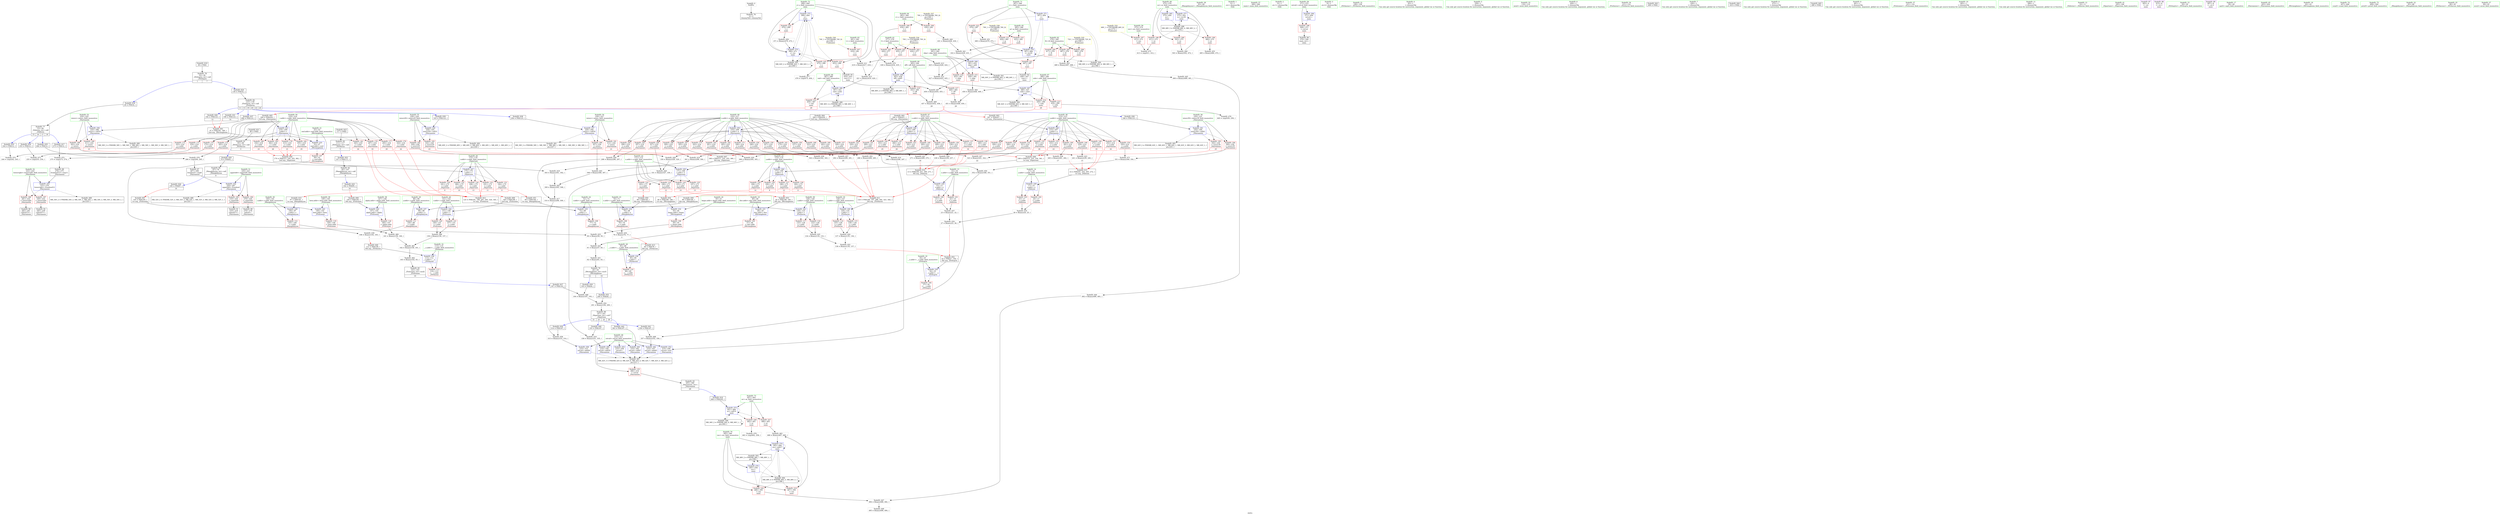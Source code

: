 digraph "SVFG" {
	label="SVFG";

	Node0x55a4ca45ed90 [shape=record,color=grey,label="{NodeID: 0\nNullPtr}"];
	Node0x55a4ca45ed90 -> Node0x55a4ca476170[style=solid];
	Node0x55a4ca4cc420 [shape=record,color=black,label="{NodeID: 609\n96 = PHI(180, )\n0th arg _Z8anglebyyee }"];
	Node0x55a4ca4cc420 -> Node0x55a4ca4814c0[style=solid];
	Node0x55a4ca48fb80 [shape=record,color=grey,label="{NodeID: 443\n308 = Binary(306, 307, )\n}"];
	Node0x55a4ca48fb80 -> Node0x55a4ca48fa00[style=solid];
	Node0x55a4ca483540 [shape=record,color=blue,label="{NodeID: 277\n375\<--503\nzz\<--inc29\nmain\n}"];
	Node0x55a4ca483540 -> Node0x55a4ca4abd20[style=dashed];
	Node0x55a4ca477380 [shape=record,color=red,label="{NodeID: 194\n349\<--230\n\<--intery39\n_Z4areaeeee\n}"];
	Node0x55a4ca477380 -> Node0x55a4ca492580[style=solid];
	Node0x55a4ca474630 [shape=record,color=red,label="{NodeID: 111\n104\<--98\n\<--y.addr\n_Z8anglebyyee\n}"];
	Node0x55a4ca474630 -> Node0x55a4ca48f100[style=solid];
	Node0x55a4ca472870 [shape=record,color=green,label="{NodeID: 28\n93\<--94\n_Z8anglebyyee\<--_Z8anglebyyee_field_insensitive\n}"];
	Node0x55a4ca4cf8a0 [shape=record,color=black,label="{NodeID: 637\n288 = PHI(123, )\n}"];
	Node0x55a4ca4cf8a0 -> Node0x55a4ca482430[style=solid];
	Node0x55a4ca492580 [shape=record,color=grey,label="{NodeID: 471\n351 = Binary(349, 350, )\n}"];
	Node0x55a4ca492580 -> Node0x55a4ca490600[style=solid];
	Node0x55a4ca478a40 [shape=record,color=red,label="{NodeID: 222\n479\<--397\n\<--i\nmain\n}"];
	Node0x55a4ca478a40 -> Node0x55a4ca490780[style=solid];
	Node0x55a4ca47a4f0 [shape=record,color=red,label="{NodeID: 139\n269\<--212\n\<--x.addr\n_Z4areaeeee\n}"];
	Node0x55a4ca47a4f0 -> Node0x55a4ca48da80[style=solid];
	Node0x55a4ca4750a0 [shape=record,color=green,label="{NodeID: 56\n230\<--231\nintery39\<--intery39_field_insensitive\n_Z4areaeeee\n}"];
	Node0x55a4ca4750a0 -> Node0x55a4ca477380[style=solid];
	Node0x55a4ca4750a0 -> Node0x55a4ca477450[style=solid];
	Node0x55a4ca4750a0 -> Node0x55a4ca482840[style=solid];
	Node0x55a4ca4ac220 [shape=record,color=black,label="{NodeID: 499\nMR_80V_2 = PHI(MR_80V_3, MR_80V_1, )\npts\{388 \}\n}"];
	Node0x55a4ca4ac220 -> Node0x55a4ca482c50[style=dashed];
	Node0x55a4ca48d300 [shape=record,color=grey,label="{NodeID: 416\n336 = Binary(331, 335, )\n}"];
	Node0x55a4ca48d300 -> Node0x55a4ca482770[style=solid];
	Node0x55a4ca481f50 [shape=record,color=blue,label="{NodeID: 250\n216\<--208\na.addr\<--a\n_Z4areaeeee\n}"];
	Node0x55a4ca481f50 -> Node0x55a4ca47b2c0[style=dashed];
	Node0x55a4ca481f50 -> Node0x55a4ca47b390[style=dashed];
	Node0x55a4ca481f50 -> Node0x55a4ca47b460[style=dashed];
	Node0x55a4ca481f50 -> Node0x55a4ca47b530[style=dashed];
	Node0x55a4ca481f50 -> Node0x55a4ca47b600[style=dashed];
	Node0x55a4ca481f50 -> Node0x55a4ca47b6d0[style=dashed];
	Node0x55a4ca481f50 -> Node0x55a4ca47b7a0[style=dashed];
	Node0x55a4ca481f50 -> Node0x55a4ca47b870[style=dashed];
	Node0x55a4ca481f50 -> Node0x55a4ca47b940[style=dashed];
	Node0x55a4ca481f50 -> Node0x55a4ca47ba10[style=dashed];
	Node0x55a4ca481f50 -> Node0x55a4ca47bae0[style=dashed];
	Node0x55a4ca481f50 -> Node0x55a4ca47bbb0[style=dashed];
	Node0x55a4ca481f50 -> Node0x55a4ca47bc80[style=dashed];
	Node0x55a4ca481f50 -> Node0x55a4ca47bd50[style=dashed];
	Node0x55a4ca481f50 -> Node0x55a4ca47be20[style=dashed];
	Node0x55a4ca481f50 -> Node0x55a4ca47bef0[style=dashed];
	Node0x55a4ca47bbb0 [shape=record,color=red,label="{NodeID: 167\n305\<--216\n\<--a.addr\n_Z4areaeeee\n}"];
	Node0x55a4ca47bbb0 -> Node0x55a4ca48d900[style=solid];
	Node0x55a4ca476820 [shape=record,color=black,label="{NodeID: 84\n123\<--139\n_Z5otheree_ret\<--call\n_Z5otheree\n|{<s0>11|<s1>13|<s2>19|<s3>20|<s4>22|<s5>24}}"];
	Node0x55a4ca476820:s0 -> Node0x55a4ca4cedc0[style=solid,color=blue];
	Node0x55a4ca476820:s1 -> Node0x55a4ca4cf150[style=solid,color=blue];
	Node0x55a4ca476820:s2 -> Node0x55a4ca4cf8a0[style=solid,color=blue];
	Node0x55a4ca476820:s3 -> Node0x55a4ca4cf9e0[style=solid,color=blue];
	Node0x55a4ca476820:s4 -> Node0x55a4ca4cfb20[style=solid,color=blue];
	Node0x55a4ca476820:s5 -> Node0x55a4ca4cf760[style=solid,color=blue];
	Node0x55a4ca467750 [shape=record,color=green,label="{NodeID: 1\n4\<--1\n.str\<--dummyObj\nGlob }"];
	Node0x55a4ca4cc560 [shape=record,color=black,label="{NodeID: 610\n97 = PHI(181, )\n1st arg _Z8anglebyyee }"];
	Node0x55a4ca4cc560 -> Node0x55a4ca481590[style=solid];
	Node0x55a4ca48fd00 [shape=record,color=grey,label="{NodeID: 444\n492 = Binary(490, 493, )\n}"];
	Node0x55a4ca48fd00 -> Node0x55a4ca490180[style=solid];
	Node0x55a4ca477450 [shape=record,color=red,label="{NodeID: 195\n354\<--230\n\<--intery39\n_Z4areaeeee\n|{<s0>25}}"];
	Node0x55a4ca477450:s0 -> Node0x55a4ca4d0810[style=solid,color=red];
	Node0x55a4ca474700 [shape=record,color=red,label="{NodeID: 112\n105\<--100\n\<--r.addr\n_Z8anglebyyee\n}"];
	Node0x55a4ca474700 -> Node0x55a4ca48f100[style=solid];
	Node0x55a4ca472970 [shape=record,color=green,label="{NodeID: 29\n98\<--99\ny.addr\<--y.addr_field_insensitive\n_Z8anglebyyee\n}"];
	Node0x55a4ca472970 -> Node0x55a4ca474630[style=solid];
	Node0x55a4ca472970 -> Node0x55a4ca4814c0[style=solid];
	Node0x55a4ca4cf9e0 [shape=record,color=black,label="{NodeID: 638\n294 = PHI(123, )\n}"];
	Node0x55a4ca4cf9e0 -> Node0x55a4ca482500[style=solid];
	Node0x55a4ca492700 [shape=record,color=grey,label="{NodeID: 472\n275 = cmp(273, 274, )\n}"];
	Node0x55a4ca492700 -> Node0x55a4ca476b60[style=solid];
	Node0x55a4ca478b10 [shape=record,color=red,label="{NodeID: 223\n453\<--399\n\<--j\nmain\n}"];
	Node0x55a4ca478b10 -> Node0x55a4ca477110[style=solid];
	Node0x55a4ca47a5c0 [shape=record,color=red,label="{NodeID: 140\n290\<--212\n\<--x.addr\n_Z4areaeeee\n}"];
	Node0x55a4ca47a5c0 -> Node0x55a4ca491080[style=solid];
	Node0x55a4ca475170 [shape=record,color=green,label="{NodeID: 57\n368\<--369\nmain\<--main_field_insensitive\n}"];
	Node0x55a4ca4ac720 [shape=record,color=black,label="{NodeID: 500\nMR_82V_2 = PHI(MR_82V_3, MR_82V_1, )\npts\{390 \}\n}"];
	Node0x55a4ca4ac720 -> Node0x55a4ca482d20[style=dashed];
	Node0x55a4ca48d480 [shape=record,color=grey,label="{NodeID: 417\n310 = Binary(298, 309, )\n}"];
	Node0x55a4ca48d480 -> Node0x55a4ca491200[style=solid];
	Node0x55a4ca482020 [shape=record,color=blue,label="{NodeID: 251\n218\<--209\nr.addr\<--r\n_Z4areaeeee\n}"];
	Node0x55a4ca482020 -> Node0x55a4ca47bfc0[style=dashed];
	Node0x55a4ca482020 -> Node0x55a4ca47c090[style=dashed];
	Node0x55a4ca482020 -> Node0x55a4ca47c160[style=dashed];
	Node0x55a4ca482020 -> Node0x55a4ca47c230[style=dashed];
	Node0x55a4ca482020 -> Node0x55a4ca47c300[style=dashed];
	Node0x55a4ca482020 -> Node0x55a4ca47c3d0[style=dashed];
	Node0x55a4ca482020 -> Node0x55a4ca47c4a0[style=dashed];
	Node0x55a4ca482020 -> Node0x55a4ca47c570[style=dashed];
	Node0x55a4ca482020 -> Node0x55a4ca47c640[style=dashed];
	Node0x55a4ca482020 -> Node0x55a4ca47c710[style=dashed];
	Node0x55a4ca482020 -> Node0x55a4ca47c7e0[style=dashed];
	Node0x55a4ca482020 -> Node0x55a4ca47c8b0[style=dashed];
	Node0x55a4ca47bc80 [shape=record,color=red,label="{NodeID: 168\n322\<--216\n\<--a.addr\n_Z4areaeeee\n}"];
	Node0x55a4ca47bc80 -> Node0x55a4ca48e380[style=solid];
	Node0x55a4ca4768f0 [shape=record,color=black,label="{NodeID: 85\n143\<--163\n_Z5sliceeee_ret\<--mul2\n_Z5sliceeee\n|{<s0>10}}"];
	Node0x55a4ca4768f0:s0 -> Node0x55a4ca4cecb0[style=solid,color=blue];
	Node0x55a4ca45e210 [shape=record,color=green,label="{NodeID: 2\n6\<--1\n.str.1\<--dummyObj\nGlob }"];
	Node0x55a4ca4cc6a0 [shape=record,color=black,label="{NodeID: 611\n124 = PHI(190, 197, 286, 292, 323, 344, )\n0th arg _Z5otheree }"];
	Node0x55a4ca4cc6a0 -> Node0x55a4ca481730[style=solid];
	Node0x55a4ca48fe80 [shape=record,color=grey,label="{NodeID: 445\n490 = Binary(489, 491, )\n}"];
	Node0x55a4ca48fe80 -> Node0x55a4ca48fd00[style=solid];
	Node0x55a4ca477520 [shape=record,color=red,label="{NodeID: 196\n506\<--371\n\<--retval\nmain\n}"];
	Node0x55a4ca477520 -> Node0x55a4ca473a00[style=solid];
	Node0x55a4ca4747d0 [shape=record,color=red,label="{NodeID: 113\n116\<--113\n\<--__x.addr\n_ZSt4asine\n}"];
	Node0x55a4ca472a40 [shape=record,color=green,label="{NodeID: 30\n100\<--101\nr.addr\<--r.addr_field_insensitive\n_Z8anglebyyee\n}"];
	Node0x55a4ca472a40 -> Node0x55a4ca474700[style=solid];
	Node0x55a4ca472a40 -> Node0x55a4ca481590[style=solid];
	Node0x55a4ca4cfb20 [shape=record,color=black,label="{NodeID: 639\n325 = PHI(123, )\n}"];
	Node0x55a4ca4cfb20 -> Node0x55a4ca4826a0[style=solid];
	Node0x55a4ca492880 [shape=record,color=grey,label="{NodeID: 473\n255 = cmp(253, 254, )\n}"];
	Node0x55a4ca478be0 [shape=record,color=red,label="{NodeID: 224\n470\<--399\n\<--j\nmain\n}"];
	Node0x55a4ca478be0 -> Node0x55a4ca490f00[style=solid];
	Node0x55a4ca47a690 [shape=record,color=red,label="{NodeID: 141\n299\<--212\n\<--x.addr\n_Z4areaeeee\n}"];
	Node0x55a4ca47a690 -> Node0x55a4ca48d780[style=solid];
	Node0x55a4ca475270 [shape=record,color=green,label="{NodeID: 58\n371\<--372\nretval\<--retval_field_insensitive\nmain\n}"];
	Node0x55a4ca475270 -> Node0x55a4ca477520[style=solid];
	Node0x55a4ca475270 -> Node0x55a4ca482ab0[style=solid];
	Node0x55a4ca4acc20 [shape=record,color=black,label="{NodeID: 501\nMR_84V_2 = PHI(MR_84V_3, MR_84V_1, )\npts\{392 \}\n}"];
	Node0x55a4ca4acc20 -> Node0x55a4ca482df0[style=dashed];
	Node0x55a4ca48d600 [shape=record,color=grey,label="{NodeID: 418\n303 = Binary(301, 302, )\n}"];
	Node0x55a4ca48d600 -> Node0x55a4ca48fa00[style=solid];
	Node0x55a4ca4820f0 [shape=record,color=blue,label="{NodeID: 252\n210\<--248\nretval\<--mul\n_Z4areaeeee\n}"];
	Node0x55a4ca4820f0 -> Node0x55a4ca4a8620[style=dashed];
	Node0x55a4ca47bd50 [shape=record,color=red,label="{NodeID: 169\n327\<--216\n\<--a.addr\n_Z4areaeeee\n}"];
	Node0x55a4ca47bd50 -> Node0x55a4ca48e680[style=solid];
	Node0x55a4ca4769c0 [shape=record,color=black,label="{NodeID: 86\n167\<--201\n_Z4parteee_ret\<--sub7\n_Z4parteee\n|{<s0>21|<s1>23|<s2>25|<s3>26}}"];
	Node0x55a4ca4769c0:s0 -> Node0x55a4ca4cf040[style=solid,color=blue];
	Node0x55a4ca4769c0:s1 -> Node0x55a4ca4cfc60[style=solid,color=blue];
	Node0x55a4ca4769c0:s2 -> Node0x55a4ca4cfda0[style=solid,color=blue];
	Node0x55a4ca4769c0:s3 -> Node0x55a4ca4cfee0[style=solid,color=blue];
	Node0x55a4ca45ee80 [shape=record,color=green,label="{NodeID: 3\n8\<--1\n.str.2\<--dummyObj\nGlob }"];
	Node0x55a4ca4ccbf0 [shape=record,color=black,label="{NodeID: 612\n125 = PHI(191, 198, 287, 293, 324, 345, )\n1st arg _Z5otheree }"];
	Node0x55a4ca4ccbf0 -> Node0x55a4ca481800[style=solid];
	Node0x55a4ca490000 [shape=record,color=grey,label="{NodeID: 446\n194 = Binary(187, 193, )\n}"];
	Node0x55a4ca490000 -> Node0x55a4ca490c00[style=solid];
	Node0x55a4ca4775f0 [shape=record,color=red,label="{NodeID: 197\n412\<--373\n\<--zzz\nmain\n}"];
	Node0x55a4ca4775f0 -> Node0x55a4ca492b80[style=solid];
	Node0x55a4ca4748a0 [shape=record,color=red,label="{NodeID: 114\n135\<--126\n\<--c.addr\n_Z5otheree\n}"];
	Node0x55a4ca4748a0 -> Node0x55a4ca48df00[style=solid];
	Node0x55a4ca472b10 [shape=record,color=green,label="{NodeID: 31\n108\<--109\n_ZSt4asine\<--_ZSt4asine_field_insensitive\n}"];
	Node0x55a4ca4cfc60 [shape=record,color=black,label="{NodeID: 640\n335 = PHI(167, )\n}"];
	Node0x55a4ca4cfc60 -> Node0x55a4ca48d300[style=solid];
	Node0x55a4ca492a00 [shape=record,color=grey,label="{NodeID: 474\n244 = cmp(242, 243, )\n}"];
	Node0x55a4ca478cb0 [shape=record,color=red,label="{NodeID: 225\n475\<--399\n\<--j\nmain\n}"];
	Node0x55a4ca478cb0 -> Node0x55a4ca492e80[style=solid];
	Node0x55a4ca47a760 [shape=record,color=red,label="{NodeID: 142\n329\<--212\n\<--x.addr\n_Z4areaeeee\n}"];
	Node0x55a4ca47a760 -> Node0x55a4ca48e500[style=solid];
	Node0x55a4ca475340 [shape=record,color=green,label="{NodeID: 59\n373\<--374\nzzz\<--zzz_field_insensitive\nmain\n}"];
	Node0x55a4ca475340 -> Node0x55a4ca4775f0[style=solid];
	Node0x55a4ca4ad120 [shape=record,color=black,label="{NodeID: 502\nMR_86V_2 = PHI(MR_86V_3, MR_86V_1, )\npts\{394 \}\n}"];
	Node0x55a4ca4ad120 -> Node0x55a4ca482ec0[style=dashed];
	Node0x55a4ca48d780 [shape=record,color=grey,label="{NodeID: 419\n301 = Binary(299, 300, )\n}"];
	Node0x55a4ca48d780 -> Node0x55a4ca48d600[style=solid];
	Node0x55a4ca4821c0 [shape=record,color=blue,label="{NodeID: 253\n210\<--258\nretval\<--\n_Z4areaeeee\n}"];
	Node0x55a4ca4821c0 -> Node0x55a4ca4a8620[style=dashed];
	Node0x55a4ca47be20 [shape=record,color=red,label="{NodeID: 170\n343\<--216\n\<--a.addr\n_Z4areaeeee\n}"];
	Node0x55a4ca47be20 -> Node0x55a4ca48f580[style=solid];
	Node0x55a4ca476a90 [shape=record,color=black,label="{NodeID: 87\n267\<--266\nfrombool\<--cmp8\n_Z4areaeeee\n}"];
	Node0x55a4ca476a90 -> Node0x55a4ca482290[style=solid];
	Node0x55a4ca44a020 [shape=record,color=green,label="{NodeID: 4\n63\<--1\n\<--dummyObj\nCan only get source location for instruction, argument, global var or function.}"];
	Node0x55a4ca4cce70 [shape=record,color=black,label="{NodeID: 613\n84 = PHI(78, )\n0th arg _ZSt4acose }"];
	Node0x55a4ca4cce70 -> Node0x55a4ca4813f0[style=solid];
	Node0x55a4ca490180 [shape=record,color=grey,label="{NodeID: 447\n494 = Binary(486, 492, )\n}"];
	Node0x55a4ca490180 -> Node0x55a4ca490300[style=solid];
	Node0x55a4ca4776c0 [shape=record,color=red,label="{NodeID: 198\n411\<--375\n\<--zz\nmain\n}"];
	Node0x55a4ca4776c0 -> Node0x55a4ca492b80[style=solid];
	Node0x55a4ca474970 [shape=record,color=red,label="{NodeID: 115\n136\<--126\n\<--c.addr\n_Z5otheree\n}"];
	Node0x55a4ca474970 -> Node0x55a4ca48df00[style=solid];
	Node0x55a4ca472c10 [shape=record,color=green,label="{NodeID: 32\n113\<--114\n__x.addr\<--__x.addr_field_insensitive\n_ZSt4asine\n}"];
	Node0x55a4ca472c10 -> Node0x55a4ca4747d0[style=solid];
	Node0x55a4ca472c10 -> Node0x55a4ca481660[style=solid];
	Node0x55a4ca4cfda0 [shape=record,color=black,label="{NodeID: 641\n356 = PHI(167, )\n}"];
	Node0x55a4ca4cfda0 -> Node0x55a4ca492100[style=solid];
	Node0x55a4ca492b80 [shape=record,color=grey,label="{NodeID: 475\n413 = cmp(411, 412, )\n}"];
	Node0x55a4ca478d80 [shape=record,color=red,label="{NodeID: 226\n462\<--401\n\<--ar\nmain\n}"];
	Node0x55a4ca478d80 -> Node0x55a4ca493000[style=solid];
	Node0x55a4ca47a830 [shape=record,color=red,label="{NodeID: 143\n342\<--212\n\<--x.addr\n_Z4areaeeee\n}"];
	Node0x55a4ca47a830 -> Node0x55a4ca48f580[style=solid];
	Node0x55a4ca475410 [shape=record,color=green,label="{NodeID: 60\n375\<--376\nzz\<--zz_field_insensitive\nmain\n}"];
	Node0x55a4ca475410 -> Node0x55a4ca4776c0[style=solid];
	Node0x55a4ca475410 -> Node0x55a4ca477790[style=solid];
	Node0x55a4ca475410 -> Node0x55a4ca477860[style=solid];
	Node0x55a4ca475410 -> Node0x55a4ca482b80[style=solid];
	Node0x55a4ca475410 -> Node0x55a4ca483540[style=solid];
	Node0x55a4ca4ad620 [shape=record,color=black,label="{NodeID: 503\nMR_88V_2 = PHI(MR_88V_7, MR_88V_1, )\npts\{396 \}\n}"];
	Node0x55a4ca4ad620 -> Node0x55a4ca482f90[style=dashed];
	Node0x55a4ca48d900 [shape=record,color=grey,label="{NodeID: 420\n306 = Binary(304, 305, )\n}"];
	Node0x55a4ca48d900 -> Node0x55a4ca48fb80[style=solid];
	Node0x55a4ca482290 [shape=record,color=blue,label="{NodeID: 254\n220\<--267\nupperleft\<--frombool\n_Z4areaeeee\n}"];
	Node0x55a4ca482290 -> Node0x55a4ca47c980[style=dashed];
	Node0x55a4ca482290 -> Node0x55a4ca47ca50[style=dashed];
	Node0x55a4ca482290 -> Node0x55a4ca4a8b20[style=dashed];
	Node0x55a4ca47bef0 [shape=record,color=red,label="{NodeID: 171\n348\<--216\n\<--a.addr\n_Z4areaeeee\n}"];
	Node0x55a4ca47bef0 -> Node0x55a4ca490600[style=solid];
	Node0x55a4ca476b60 [shape=record,color=black,label="{NodeID: 88\n276\<--275\nfrombool12\<--cmp11\n_Z4areaeeee\n}"];
	Node0x55a4ca476b60 -> Node0x55a4ca482360[style=solid];
	Node0x55a4ca4688a0 [shape=record,color=green,label="{NodeID: 5\n258\<--1\n\<--dummyObj\nCan only get source location for instruction, argument, global var or function.}"];
	Node0x55a4ca4ccf80 [shape=record,color=black,label="{NodeID: 614\n13 = PHI(238, 251, 260, 271, )\n0th arg _Z4distee }"];
	Node0x55a4ca4ccf80 -> Node0x55a4ca478f20[style=solid];
	Node0x55a4ca490300 [shape=record,color=grey,label="{NodeID: 448\n495 = Binary(496, 494, )\n}"];
	Node0x55a4ca477790 [shape=record,color=red,label="{NodeID: 199\n484\<--375\n\<--zz\nmain\n}"];
	Node0x55a4ca477790 -> Node0x55a4ca490a80[style=solid];
	Node0x55a4ca479240 [shape=record,color=red,label="{NodeID: 116\n132\<--128\n\<--r.addr\n_Z5otheree\n}"];
	Node0x55a4ca479240 -> Node0x55a4ca48e080[style=solid];
	Node0x55a4ca472ce0 [shape=record,color=green,label="{NodeID: 33\n118\<--119\nasinl\<--asinl_field_insensitive\n}"];
	Node0x55a4ca4cfee0 [shape=record,color=black,label="{NodeID: 642\n363 = PHI(167, )\n}"];
	Node0x55a4ca4cfee0 -> Node0x55a4ca4829e0[style=solid];
	Node0x55a4ca492d00 [shape=record,color=grey,label="{NodeID: 476\n266 = cmp(264, 265, )\n}"];
	Node0x55a4ca492d00 -> Node0x55a4ca476a90[style=solid];
	Node0x55a4ca478e50 [shape=record,color=red,label="{NodeID: 227\n466\<--401\n\<--ar\nmain\n}"];
	Node0x55a4ca478e50 -> Node0x55a4ca491980[style=solid];
	Node0x55a4ca47a900 [shape=record,color=red,label="{NodeID: 144\n353\<--212\n\<--x.addr\n_Z4areaeeee\n|{<s0>25}}"];
	Node0x55a4ca47a900:s0 -> Node0x55a4ca4d0460[style=solid,color=red];
	Node0x55a4ca4754e0 [shape=record,color=green,label="{NodeID: 61\n377\<--378\nf\<--f_field_insensitive\nmain\n}"];
	Node0x55a4ca4754e0 -> Node0x55a4ca477930[style=solid];
	Node0x55a4ca4754e0 -> Node0x55a4ca477a00[style=solid];
	Node0x55a4ca4754e0 -> Node0x55a4ca477ad0[style=solid];
	Node0x55a4ca4adb20 [shape=record,color=black,label="{NodeID: 504\nMR_90V_2 = PHI(MR_90V_6, MR_90V_1, )\npts\{398 \}\n}"];
	Node0x55a4ca4adb20 -> Node0x55a4ca483060[style=dashed];
	Node0x55a4ca4adb20 -> Node0x55a4ca4adb20[style=dashed];
	Node0x55a4ca48da80 [shape=record,color=grey,label="{NodeID: 421\n271 = Binary(269, 270, )\n|{<s0>18}}"];
	Node0x55a4ca48da80:s0 -> Node0x55a4ca4ccf80[style=solid,color=red];
	Node0x55a4ca482360 [shape=record,color=blue,label="{NodeID: 255\n222\<--276\nlowerright\<--frombool12\n_Z4areaeeee\n}"];
	Node0x55a4ca482360 -> Node0x55a4ca47cb20[style=dashed];
	Node0x55a4ca482360 -> Node0x55a4ca47cbf0[style=dashed];
	Node0x55a4ca482360 -> Node0x55a4ca4a9020[style=dashed];
	Node0x55a4ca47bfc0 [shape=record,color=red,label="{NodeID: 172\n243\<--218\n\<--r.addr\n_Z4areaeeee\n}"];
	Node0x55a4ca47bfc0 -> Node0x55a4ca492a00[style=solid];
	Node0x55a4ca476c30 [shape=record,color=black,label="{NodeID: 89\n279\<--278\ntobool\<--\n_Z4areaeeee\n}"];
	Node0x55a4ca45dc70 [shape=record,color=green,label="{NodeID: 6\n404\<--1\n\<--dummyObj\nCan only get source location for instruction, argument, global var or function.}"];
	Node0x55a4ca4cd150 [shape=record,color=black,label="{NodeID: 615\n14 = PHI(241, 252, 263, 272, )\n1st arg _Z4distee }"];
	Node0x55a4ca4cd150 -> Node0x55a4ca478ff0[style=solid];
	Node0x55a4ca4a64c0 [shape=record,color=yellow,style=double,label="{NodeID: 532\n66V_1 = ENCHI(MR_66V_0)\npts\{374 \}\nFun[main]}"];
	Node0x55a4ca4a64c0 -> Node0x55a4ca4775f0[style=dashed];
	Node0x55a4ca490480 [shape=record,color=grey,label="{NodeID: 449\n503 = Binary(502, 472, )\n}"];
	Node0x55a4ca490480 -> Node0x55a4ca483540[style=solid];
	Node0x55a4ca477860 [shape=record,color=red,label="{NodeID: 200\n502\<--375\n\<--zz\nmain\n}"];
	Node0x55a4ca477860 -> Node0x55a4ca490480[style=solid];
	Node0x55a4ca479310 [shape=record,color=red,label="{NodeID: 117\n133\<--128\n\<--r.addr\n_Z5otheree\n}"];
	Node0x55a4ca479310 -> Node0x55a4ca48e080[style=solid];
	Node0x55a4ca472de0 [shape=record,color=green,label="{NodeID: 34\n121\<--122\n_Z5otheree\<--_Z5otheree_field_insensitive\n}"];
	Node0x55a4ca4d0020 [shape=record,color=black,label="{NodeID: 643\n406 = PHI()\n}"];
	Node0x55a4ca492e80 [shape=record,color=grey,label="{NodeID: 477\n476 = cmp(475, 404, )\n}"];
	Node0x55a4ca478f20 [shape=record,color=blue,label="{NodeID: 228\n15\<--13\nx.addr\<--x\n_Z4distee\n}"];
	Node0x55a4ca478f20 -> Node0x55a4ca473d40[style=dashed];
	Node0x55a4ca478f20 -> Node0x55a4ca473e10[style=dashed];
	Node0x55a4ca47a9d0 [shape=record,color=red,label="{NodeID: 145\n360\<--212\n\<--x.addr\n_Z4areaeeee\n|{<s0>26}}"];
	Node0x55a4ca47a9d0:s0 -> Node0x55a4ca4d0460[style=solid,color=red];
	Node0x55a4ca4755b0 [shape=record,color=green,label="{NodeID: 62\n379\<--380\nR\<--R_field_insensitive\nmain\n}"];
	Node0x55a4ca4755b0 -> Node0x55a4ca477ba0[style=solid];
	Node0x55a4ca4755b0 -> Node0x55a4ca477c70[style=solid];
	Node0x55a4ca4755b0 -> Node0x55a4ca477d40[style=solid];
	Node0x55a4ca4ae020 [shape=record,color=black,label="{NodeID: 505\nMR_92V_2 = PHI(MR_92V_7, MR_92V_1, )\npts\{400 \}\n}"];
	Node0x55a4ca4ae020 -> Node0x55a4ca483130[style=dashed];
	Node0x55a4ca4ae020 -> Node0x55a4ca4ae020[style=dashed];
	Node0x55a4ca48dc00 [shape=record,color=grey,label="{NodeID: 422\n138 = Binary(134, 137, )\n|{<s0>7}}"];
	Node0x55a4ca48dc00:s0 -> Node0x55a4ca4d0e30[style=solid,color=red];
	Node0x55a4ca482430 [shape=record,color=blue,label="{NodeID: 256\n224\<--288\ninterx\<--call16\n_Z4areaeeee\n}"];
	Node0x55a4ca482430 -> Node0x55a4ca47ccc0[style=dashed];
	Node0x55a4ca482430 -> Node0x55a4ca47cd90[style=dashed];
	Node0x55a4ca482430 -> Node0x55a4ca4a9520[style=dashed];
	Node0x55a4ca47c090 [shape=record,color=red,label="{NodeID: 173\n254\<--218\n\<--r.addr\n_Z4areaeeee\n}"];
	Node0x55a4ca47c090 -> Node0x55a4ca492880[style=solid];
	Node0x55a4ca476d00 [shape=record,color=black,label="{NodeID: 90\n282\<--281\ntobool13\<--\n_Z4areaeeee\n}"];
	Node0x55a4ca45f060 [shape=record,color=green,label="{NodeID: 7\n426\<--1\n\<--dummyObj\nCan only get source location for instruction, argument, global var or function.}"];
	Node0x55a4ca4cde30 [shape=record,color=black,label="{NodeID: 616\n460 = PHI(205, )\n}"];
	Node0x55a4ca4cde30 -> Node0x55a4ca483200[style=solid];
	Node0x55a4ca490600 [shape=record,color=grey,label="{NodeID: 450\n352 = Binary(348, 351, )\n}"];
	Node0x55a4ca490600 -> Node0x55a4ca492100[style=solid];
	Node0x55a4ca477930 [shape=record,color=red,label="{NodeID: 201\n420\<--377\n\<--f\nmain\n}"];
	Node0x55a4ca477930 -> Node0x55a4ca48d180[style=solid];
	Node0x55a4ca4793e0 [shape=record,color=red,label="{NodeID: 118\n160\<--147\n\<--alpha.addr\n_Z5sliceeee\n}"];
	Node0x55a4ca4793e0 -> Node0x55a4ca491500[style=solid];
	Node0x55a4ca472ee0 [shape=record,color=green,label="{NodeID: 35\n126\<--127\nc.addr\<--c.addr_field_insensitive\n_Z5otheree\n}"];
	Node0x55a4ca472ee0 -> Node0x55a4ca4748a0[style=solid];
	Node0x55a4ca472ee0 -> Node0x55a4ca474970[style=solid];
	Node0x55a4ca472ee0 -> Node0x55a4ca481730[style=solid];
	Node0x55a4ca4d00f0 [shape=record,color=black,label="{NodeID: 644\n416 = PHI()\n}"];
	Node0x55a4ca493000 [shape=record,color=grey,label="{NodeID: 478\n463 = cmp(462, 258, )\n}"];
	Node0x55a4ca478ff0 [shape=record,color=blue,label="{NodeID: 229\n17\<--14\ny.addr\<--y\n_Z4distee\n}"];
	Node0x55a4ca478ff0 -> Node0x55a4ca473ee0[style=dashed];
	Node0x55a4ca478ff0 -> Node0x55a4ca473fb0[style=dashed];
	Node0x55a4ca47aaa0 [shape=record,color=red,label="{NodeID: 146\n239\<--214\n\<--y.addr\n_Z4areaeeee\n}"];
	Node0x55a4ca47aaa0 -> Node0x55a4ca48dd80[style=solid];
	Node0x55a4ca475680 [shape=record,color=green,label="{NodeID: 63\n381\<--382\nt\<--t_field_insensitive\nmain\n}"];
	Node0x55a4ca475680 -> Node0x55a4ca477e10[style=solid];
	Node0x55a4ca4ae520 [shape=record,color=black,label="{NodeID: 506\nMR_94V_2 = PHI(MR_94V_6, MR_94V_1, )\npts\{402 \}\n}"];
	Node0x55a4ca4ae520 -> Node0x55a4ca483200[style=dashed];
	Node0x55a4ca4ae520 -> Node0x55a4ca4ae520[style=dashed];
	Node0x55a4ca48dd80 [shape=record,color=grey,label="{NodeID: 423\n241 = Binary(239, 240, )\n|{<s0>15}}"];
	Node0x55a4ca48dd80:s0 -> Node0x55a4ca4cd150[style=solid,color=red];
	Node0x55a4ca482500 [shape=record,color=blue,label="{NodeID: 257\n226\<--294\nintery\<--call18\n_Z4areaeeee\n}"];
	Node0x55a4ca482500 -> Node0x55a4ca47ce60[style=dashed];
	Node0x55a4ca482500 -> Node0x55a4ca47cf30[style=dashed];
	Node0x55a4ca482500 -> Node0x55a4ca4a9a20[style=dashed];
	Node0x55a4ca47c160 [shape=record,color=red,label="{NodeID: 174\n265\<--218\n\<--r.addr\n_Z4areaeeee\n}"];
	Node0x55a4ca47c160 -> Node0x55a4ca492d00[style=solid];
	Node0x55a4ca476dd0 [shape=record,color=black,label="{NodeID: 91\n319\<--318\ntobool27\<--\n_Z4areaeeee\n}"];
	Node0x55a4ca45ef40 [shape=record,color=green,label="{NodeID: 8\n472\<--1\n\<--dummyObj\nCan only get source location for instruction, argument, global var or function.}"];
	Node0x55a4ca4ce060 [shape=record,color=black,label="{NodeID: 617\n273 = PHI(12, )\n}"];
	Node0x55a4ca4ce060 -> Node0x55a4ca492700[style=solid];
	Node0x55a4ca4a6680 [shape=record,color=yellow,style=double,label="{NodeID: 534\n70V_1 = ENCHI(MR_70V_0)\npts\{378 \}\nFun[main]}"];
	Node0x55a4ca4a6680 -> Node0x55a4ca477930[style=dashed];
	Node0x55a4ca4a6680 -> Node0x55a4ca477a00[style=dashed];
	Node0x55a4ca4a6680 -> Node0x55a4ca477ad0[style=dashed];
	Node0x55a4ca490780 [shape=record,color=grey,label="{NodeID: 451\n480 = Binary(479, 472, )\n}"];
	Node0x55a4ca490780 -> Node0x55a4ca483470[style=solid];
	Node0x55a4ca477a00 [shape=record,color=red,label="{NodeID: 202\n424\<--377\n\<--f\nmain\n}"];
	Node0x55a4ca477a00 -> Node0x55a4ca48ce80[style=solid];
	Node0x55a4ca4794b0 [shape=record,color=red,label="{NodeID: 119\n159\<--149\n\<--beta.addr\n_Z5sliceeee\n}"];
	Node0x55a4ca4794b0 -> Node0x55a4ca491500[style=solid];
	Node0x55a4ca472fb0 [shape=record,color=green,label="{NodeID: 36\n128\<--129\nr.addr\<--r.addr_field_insensitive\n_Z5otheree\n}"];
	Node0x55a4ca472fb0 -> Node0x55a4ca479240[style=solid];
	Node0x55a4ca472fb0 -> Node0x55a4ca479310[style=solid];
	Node0x55a4ca472fb0 -> Node0x55a4ca481800[style=solid];
	Node0x55a4ca4d01c0 [shape=record,color=black,label="{NodeID: 645\n498 = PHI()\n}"];
	Node0x55a4ca493180 [shape=record,color=grey,label="{NodeID: 479\n440 = cmp(439, 258, )\n}"];
	Node0x55a4ca4790c0 [shape=record,color=blue,label="{NodeID: 230\n34\<--33\n__x.addr\<--__x\n_ZSt4sqrte\n}"];
	Node0x55a4ca4790c0 -> Node0x55a4ca474080[style=dashed];
	Node0x55a4ca47ab70 [shape=record,color=red,label="{NodeID: 147\n252\<--214\n\<--y.addr\n_Z4areaeeee\n|{<s0>16}}"];
	Node0x55a4ca47ab70:s0 -> Node0x55a4ca4cd150[style=solid,color=red];
	Node0x55a4ca475750 [shape=record,color=green,label="{NodeID: 64\n383\<--384\nr\<--r_field_insensitive\nmain\n}"];
	Node0x55a4ca475750 -> Node0x55a4ca477ee0[style=solid];
	Node0x55a4ca475750 -> Node0x55a4ca477fb0[style=solid];
	Node0x55a4ca48df00 [shape=record,color=grey,label="{NodeID: 424\n137 = Binary(135, 136, )\n}"];
	Node0x55a4ca48df00 -> Node0x55a4ca48dc00[style=solid];
	Node0x55a4ca4825d0 [shape=record,color=blue,label="{NodeID: 258\n210\<--315\nretval\<--add26\n_Z4areaeeee\n}"];
	Node0x55a4ca4825d0 -> Node0x55a4ca4a8620[style=dashed];
	Node0x55a4ca47c230 [shape=record,color=red,label="{NodeID: 175\n274\<--218\n\<--r.addr\n_Z4areaeeee\n}"];
	Node0x55a4ca47c230 -> Node0x55a4ca492700[style=solid];
	Node0x55a4ca476ea0 [shape=record,color=black,label="{NodeID: 92\n340\<--339\ntobool37\<--\n_Z4areaeeee\n}"];
	Node0x55a4ca471370 [shape=record,color=green,label="{NodeID: 9\n491\<--1\n\<--dummyObj\nCan only get source location for instruction, argument, global var or function.}"];
	Node0x55a4ca4ce1a0 [shape=record,color=black,label="{NodeID: 618\n28 = PHI(32, )\n}"];
	Node0x55a4ca4ce1a0 -> Node0x55a4ca476270[style=solid];
	Node0x55a4ca4b1660 [shape=record,color=yellow,style=double,label="{NodeID: 535\n72V_1 = ENCHI(MR_72V_0)\npts\{380 \}\nFun[main]}"];
	Node0x55a4ca4b1660 -> Node0x55a4ca477ba0[style=dashed];
	Node0x55a4ca4b1660 -> Node0x55a4ca477c70[style=dashed];
	Node0x55a4ca4b1660 -> Node0x55a4ca477d40[style=dashed];
	Node0x55a4ca490900 [shape=record,color=grey,label="{NodeID: 452\n286 = Binary(284, 285, )\n|{<s0>19}}"];
	Node0x55a4ca490900:s0 -> Node0x55a4ca4cc6a0[style=solid,color=red];
	Node0x55a4ca477ad0 [shape=record,color=red,label="{NodeID: 203\n435\<--377\n\<--f\nmain\n}"];
	Node0x55a4ca477ad0 -> Node0x55a4ca492400[style=solid];
	Node0x55a4ca479580 [shape=record,color=red,label="{NodeID: 120\n156\<--151\n\<--r.addr\n_Z5sliceeee\n}"];
	Node0x55a4ca479580 -> Node0x55a4ca491e00[style=solid];
	Node0x55a4ca473080 [shape=record,color=green,label="{NodeID: 37\n141\<--142\n_Z5sliceeee\<--_Z5sliceeee_field_insensitive\n}"];
	Node0x55a4ca4d0290 [shape=record,color=black,label="{NodeID: 646\n112 = PHI(106, )\n0th arg _ZSt4asine }"];
	Node0x55a4ca4d0290 -> Node0x55a4ca481660[style=solid];
	Node0x55a4ca481020 [shape=record,color=blue,label="{NodeID: 231\n48\<--45\ndist.addr\<--dist\n_Z8triangleeee\n}"];
	Node0x55a4ca481020 -> Node0x55a4ca474150[style=dashed];
	Node0x55a4ca47ac40 [shape=record,color=red,label="{NodeID: 148\n261\<--214\n\<--y.addr\n_Z4areaeeee\n}"];
	Node0x55a4ca47ac40 -> Node0x55a4ca48f400[style=solid];
	Node0x55a4ca475820 [shape=record,color=green,label="{NodeID: 65\n385\<--386\ng\<--g_field_insensitive\nmain\n}"];
	Node0x55a4ca475820 -> Node0x55a4ca478080[style=solid];
	Node0x55a4ca475820 -> Node0x55a4ca478150[style=solid];
	Node0x55a4ca48e080 [shape=record,color=grey,label="{NodeID: 425\n134 = Binary(132, 133, )\n}"];
	Node0x55a4ca48e080 -> Node0x55a4ca48dc00[style=solid];
	Node0x55a4ca4826a0 [shape=record,color=blue,label="{NodeID: 259\n228\<--325\ninterx29\<--call31\n_Z4areaeeee\n}"];
	Node0x55a4ca4826a0 -> Node0x55a4ca4771e0[style=dashed];
	Node0x55a4ca4826a0 -> Node0x55a4ca4772b0[style=dashed];
	Node0x55a4ca4826a0 -> Node0x55a4ca4a9f20[style=dashed];
	Node0x55a4ca47c300 [shape=record,color=red,label="{NodeID: 176\n287\<--218\n\<--r.addr\n_Z4areaeeee\n|{<s0>19}}"];
	Node0x55a4ca47c300:s0 -> Node0x55a4ca4ccbf0[style=solid,color=red];
	Node0x55a4ca476f70 [shape=record,color=black,label="{NodeID: 93\n205\<--366\n_Z4areaeeee_ret\<--\n_Z4areaeeee\n|{<s0>29}}"];
	Node0x55a4ca476f70:s0 -> Node0x55a4ca4cde30[style=solid,color=blue];
	Node0x55a4ca471400 [shape=record,color=green,label="{NodeID: 10\n493\<--1\n\<--dummyObj\nCan only get source location for instruction, argument, global var or function.}"];
	Node0x55a4ca4ce2e0 [shape=record,color=black,label="{NodeID: 619\n38 = PHI()\n}"];
	Node0x55a4ca4ce2e0 -> Node0x55a4ca476340[style=solid];
	Node0x55a4ca4b1740 [shape=record,color=yellow,style=double,label="{NodeID: 536\n74V_1 = ENCHI(MR_74V_0)\npts\{382 \}\nFun[main]}"];
	Node0x55a4ca4b1740 -> Node0x55a4ca477e10[style=dashed];
	Node0x55a4ca490a80 [shape=record,color=grey,label="{NodeID: 453\n485 = Binary(484, 472, )\n}"];
	Node0x55a4ca477ba0 [shape=record,color=red,label="{NodeID: 204\n417\<--379\n\<--R\nmain\n}"];
	Node0x55a4ca477ba0 -> Node0x55a4ca48cb80[style=solid];
	Node0x55a4ca479650 [shape=record,color=red,label="{NodeID: 121\n157\<--151\n\<--r.addr\n_Z5sliceeee\n}"];
	Node0x55a4ca479650 -> Node0x55a4ca491e00[style=solid];
	Node0x55a4ca473180 [shape=record,color=green,label="{NodeID: 38\n147\<--148\nalpha.addr\<--alpha.addr_field_insensitive\n_Z5sliceeee\n}"];
	Node0x55a4ca473180 -> Node0x55a4ca4793e0[style=solid];
	Node0x55a4ca473180 -> Node0x55a4ca4818d0[style=solid];
	Node0x55a4ca4d0460 [shape=record,color=black,label="{NodeID: 647\n168 = PHI(311, 332, 353, 360, )\n0th arg _Z4parteee }"];
	Node0x55a4ca4d0460 -> Node0x55a4ca481b40[style=solid];
	Node0x55a4ca4810b0 [shape=record,color=blue,label="{NodeID: 232\n50\<--46\nbegin.addr\<--begin\n_Z8triangleeee\n}"];
	Node0x55a4ca4810b0 -> Node0x55a4ca474220[style=dashed];
	Node0x55a4ca47ad10 [shape=record,color=red,label="{NodeID: 149\n272\<--214\n\<--y.addr\n_Z4areaeeee\n|{<s0>18}}"];
	Node0x55a4ca47ad10:s0 -> Node0x55a4ca4cd150[style=solid,color=red];
	Node0x55a4ca4758f0 [shape=record,color=green,label="{NodeID: 66\n387\<--388\nrad\<--rad_field_insensitive\nmain\n}"];
	Node0x55a4ca4758f0 -> Node0x55a4ca478220[style=solid];
	Node0x55a4ca4758f0 -> Node0x55a4ca482c50[style=solid];
	Node0x55a4ca48e200 [shape=record,color=grey,label="{NodeID: 426\n238 = Binary(236, 237, )\n|{<s0>15}}"];
	Node0x55a4ca48e200:s0 -> Node0x55a4ca4ccf80[style=solid,color=red];
	Node0x55a4ca482770 [shape=record,color=blue,label="{NodeID: 260\n210\<--336\nretval\<--add35\n_Z4areaeeee\n}"];
	Node0x55a4ca482770 -> Node0x55a4ca4a8620[style=dashed];
	Node0x55a4ca47c3d0 [shape=record,color=red,label="{NodeID: 177\n293\<--218\n\<--r.addr\n_Z4areaeeee\n|{<s0>20}}"];
	Node0x55a4ca47c3d0:s0 -> Node0x55a4ca4ccbf0[style=solid,color=red];
	Node0x55a4ca477040 [shape=record,color=black,label="{NodeID: 94\n448\<--447\nconv\<--\nmain\n}"];
	Node0x55a4ca477040 -> Node0x55a4ca491b00[style=solid];
	Node0x55a4ca4716b0 [shape=record,color=green,label="{NodeID: 11\n496\<--1\n\<--dummyObj\nCan only get source location for instruction, argument, global var or function.}"];
	Node0x55a4ca4ce3b0 [shape=record,color=black,label="{NodeID: 620\n79 = PHI(83, )\n}"];
	Node0x55a4ca4ce3b0 -> Node0x55a4ca4764e0[style=solid];
	Node0x55a4ca4b1820 [shape=record,color=yellow,style=double,label="{NodeID: 537\n76V_1 = ENCHI(MR_76V_0)\npts\{384 \}\nFun[main]}"];
	Node0x55a4ca4b1820 -> Node0x55a4ca477ee0[style=dashed];
	Node0x55a4ca4b1820 -> Node0x55a4ca477fb0[style=dashed];
	Node0x55a4ca490c00 [shape=record,color=grey,label="{NodeID: 454\n201 = Binary(194, 200, )\n}"];
	Node0x55a4ca490c00 -> Node0x55a4ca4769c0[style=solid];
	Node0x55a4ca477c70 [shape=record,color=red,label="{NodeID: 205\n487\<--379\n\<--R\nmain\n}"];
	Node0x55a4ca477c70 -> Node0x55a4ca490d80[style=solid];
	Node0x55a4ca479720 [shape=record,color=red,label="{NodeID: 122\n183\<--171\n\<--x.addr\n_Z4parteee\n|{<s0>9}}"];
	Node0x55a4ca479720:s0 -> Node0x55a4ca4d0c10[style=solid,color=red];
	Node0x55a4ca473250 [shape=record,color=green,label="{NodeID: 39\n149\<--150\nbeta.addr\<--beta.addr_field_insensitive\n_Z5sliceeee\n}"];
	Node0x55a4ca473250 -> Node0x55a4ca4794b0[style=solid];
	Node0x55a4ca473250 -> Node0x55a4ca4819a0[style=solid];
	Node0x55a4ca4d0810 [shape=record,color=black,label="{NodeID: 648\n169 = PHI(312, 333, 354, 361, )\n1st arg _Z4parteee }"];
	Node0x55a4ca4d0810 -> Node0x55a4ca481c10[style=solid];
	Node0x55a4ca481180 [shape=record,color=blue,label="{NodeID: 233\n52\<--47\nend.addr\<--end\n_Z8triangleeee\n}"];
	Node0x55a4ca481180 -> Node0x55a4ca4742f0[style=dashed];
	Node0x55a4ca47ade0 [shape=record,color=red,label="{NodeID: 150\n284\<--214\n\<--y.addr\n_Z4areaeeee\n}"];
	Node0x55a4ca47ade0 -> Node0x55a4ca490900[style=solid];
	Node0x55a4ca4759c0 [shape=record,color=green,label="{NodeID: 67\n389\<--390\nside\<--side_field_insensitive\nmain\n}"];
	Node0x55a4ca4759c0 -> Node0x55a4ca4782f0[style=solid];
	Node0x55a4ca4759c0 -> Node0x55a4ca4783c0[style=solid];
	Node0x55a4ca4759c0 -> Node0x55a4ca482d20[style=solid];
	Node0x55a4ca48e380 [shape=record,color=grey,label="{NodeID: 427\n323 = Binary(321, 322, )\n|{<s0>22}}"];
	Node0x55a4ca48e380:s0 -> Node0x55a4ca4cc6a0[style=solid,color=red];
	Node0x55a4ca482840 [shape=record,color=blue,label="{NodeID: 261\n230\<--346\nintery39\<--call41\n_Z4areaeeee\n}"];
	Node0x55a4ca482840 -> Node0x55a4ca477380[style=dashed];
	Node0x55a4ca482840 -> Node0x55a4ca477450[style=dashed];
	Node0x55a4ca482840 -> Node0x55a4ca4aa420[style=dashed];
	Node0x55a4ca47c4a0 [shape=record,color=red,label="{NodeID: 178\n313\<--218\n\<--r.addr\n_Z4areaeeee\n|{<s0>21}}"];
	Node0x55a4ca47c4a0:s0 -> Node0x55a4ca4d0a10[style=solid,color=red];
	Node0x55a4ca477110 [shape=record,color=black,label="{NodeID: 95\n454\<--453\nconv11\<--\nmain\n}"];
	Node0x55a4ca477110 -> Node0x55a4ca491f80[style=solid];
	Node0x55a4ca471780 [shape=record,color=green,label="{NodeID: 12\n10\<--11\n_Z4distee\<--_Z4distee_field_insensitive\n}"];
	Node0x55a4ca4ce520 [shape=record,color=black,label="{NodeID: 621\n89 = PHI()\n}"];
	Node0x55a4ca4ce520 -> Node0x55a4ca4765b0[style=solid];
	Node0x55a4ca4b1900 [shape=record,color=yellow,style=double,label="{NodeID: 538\n78V_1 = ENCHI(MR_78V_0)\npts\{386 \}\nFun[main]}"];
	Node0x55a4ca4b1900 -> Node0x55a4ca478080[style=dashed];
	Node0x55a4ca4b1900 -> Node0x55a4ca478150[style=dashed];
	Node0x55a4ca490d80 [shape=record,color=grey,label="{NodeID: 455\n489 = Binary(487, 488, )\n}"];
	Node0x55a4ca490d80 -> Node0x55a4ca48fe80[style=solid];
	Node0x55a4ca477d40 [shape=record,color=red,label="{NodeID: 206\n488\<--379\n\<--R\nmain\n}"];
	Node0x55a4ca477d40 -> Node0x55a4ca490d80[style=solid];
	Node0x55a4ca4797f0 [shape=record,color=red,label="{NodeID: 123\n189\<--171\n\<--x.addr\n_Z4parteee\n|{<s0>12}}"];
	Node0x55a4ca4797f0:s0 -> Node0x55a4ca4d10d0[style=solid,color=red];
	Node0x55a4ca473320 [shape=record,color=green,label="{NodeID: 40\n151\<--152\nr.addr\<--r.addr_field_insensitive\n_Z5sliceeee\n}"];
	Node0x55a4ca473320 -> Node0x55a4ca479580[style=solid];
	Node0x55a4ca473320 -> Node0x55a4ca479650[style=solid];
	Node0x55a4ca473320 -> Node0x55a4ca481a70[style=solid];
	Node0x55a4ca4d0a10 [shape=record,color=black,label="{NodeID: 649\n170 = PHI(313, 334, 355, 362, )\n2nd arg _Z4parteee }"];
	Node0x55a4ca4d0a10 -> Node0x55a4ca481ce0[style=solid];
	Node0x55a4ca481250 [shape=record,color=blue,label="{NodeID: 234\n70\<--68\nx.addr\<--x\n_Z8anglebyxee\n}"];
	Node0x55a4ca481250 -> Node0x55a4ca4743c0[style=dashed];
	Node0x55a4ca47aeb0 [shape=record,color=red,label="{NodeID: 151\n304\<--214\n\<--y.addr\n_Z4areaeeee\n}"];
	Node0x55a4ca47aeb0 -> Node0x55a4ca48d900[style=solid];
	Node0x55a4ca475a90 [shape=record,color=green,label="{NodeID: 68\n391\<--392\nskip\<--skip_field_insensitive\nmain\n}"];
	Node0x55a4ca475a90 -> Node0x55a4ca478490[style=solid];
	Node0x55a4ca475a90 -> Node0x55a4ca478560[style=solid];
	Node0x55a4ca475a90 -> Node0x55a4ca482df0[style=solid];
	Node0x55a4ca48e500 [shape=record,color=grey,label="{NodeID: 428\n330 = Binary(328, 329, )\n}"];
	Node0x55a4ca48e500 -> Node0x55a4ca48e680[style=solid];
	Node0x55a4ca482910 [shape=record,color=blue,label="{NodeID: 262\n210\<--357\nretval\<--add45\n_Z4areaeeee\n}"];
	Node0x55a4ca482910 -> Node0x55a4ca4a8620[style=dashed];
	Node0x55a4ca47c570 [shape=record,color=red,label="{NodeID: 179\n324\<--218\n\<--r.addr\n_Z4areaeeee\n|{<s0>22}}"];
	Node0x55a4ca47c570:s0 -> Node0x55a4ca4ccbf0[style=solid,color=red];
	Node0x55a4ca473a00 [shape=record,color=black,label="{NodeID: 96\n370\<--506\nmain_ret\<--\nmain\n}"];
	Node0x55a4ca471850 [shape=record,color=green,label="{NodeID: 13\n15\<--16\nx.addr\<--x.addr_field_insensitive\n_Z4distee\n}"];
	Node0x55a4ca471850 -> Node0x55a4ca473d40[style=solid];
	Node0x55a4ca471850 -> Node0x55a4ca473e10[style=solid];
	Node0x55a4ca471850 -> Node0x55a4ca478f20[style=solid];
	Node0x55a4ca4ce5f0 [shape=record,color=black,label="{NodeID: 622\n107 = PHI(111, )\n}"];
	Node0x55a4ca4ce5f0 -> Node0x55a4ca476680[style=solid];
	Node0x55a4ca490f00 [shape=record,color=grey,label="{NodeID: 456\n471 = Binary(470, 472, )\n}"];
	Node0x55a4ca490f00 -> Node0x55a4ca4833a0[style=solid];
	Node0x55a4ca477e10 [shape=record,color=red,label="{NodeID: 207\n418\<--381\n\<--t\nmain\n}"];
	Node0x55a4ca477e10 -> Node0x55a4ca48cb80[style=solid];
	Node0x55a4ca4798c0 [shape=record,color=red,label="{NodeID: 124\n195\<--171\n\<--x.addr\n_Z4parteee\n|{<s0>14}}"];
	Node0x55a4ca4798c0:s0 -> Node0x55a4ca4d0f80[style=solid,color=red];
	Node0x55a4ca4733f0 [shape=record,color=green,label="{NodeID: 41\n165\<--166\n_Z4parteee\<--_Z4parteee_field_insensitive\n}"];
	Node0x55a4ca4d0c10 [shape=record,color=black,label="{NodeID: 650\n68 = PHI(183, )\n0th arg _Z8anglebyxee }"];
	Node0x55a4ca4d0c10 -> Node0x55a4ca481250[style=solid];
	Node0x55a4ca481320 [shape=record,color=blue,label="{NodeID: 235\n72\<--69\nr.addr\<--r\n_Z8anglebyxee\n}"];
	Node0x55a4ca481320 -> Node0x55a4ca474490[style=dashed];
	Node0x55a4ca47af80 [shape=record,color=red,label="{NodeID: 152\n321\<--214\n\<--y.addr\n_Z4areaeeee\n}"];
	Node0x55a4ca47af80 -> Node0x55a4ca48e380[style=solid];
	Node0x55a4ca475b60 [shape=record,color=green,label="{NodeID: 69\n393\<--394\noff\<--off_field_insensitive\nmain\n}"];
	Node0x55a4ca475b60 -> Node0x55a4ca478630[style=solid];
	Node0x55a4ca475b60 -> Node0x55a4ca478700[style=solid];
	Node0x55a4ca475b60 -> Node0x55a4ca482ec0[style=solid];
	Node0x55a4ca48e680 [shape=record,color=grey,label="{NodeID: 429\n331 = Binary(327, 330, )\n}"];
	Node0x55a4ca48e680 -> Node0x55a4ca48d300[style=solid];
	Node0x55a4ca4829e0 [shape=record,color=blue,label="{NodeID: 263\n210\<--363\nretval\<--call47\n_Z4areaeeee\n}"];
	Node0x55a4ca4829e0 -> Node0x55a4ca4a8620[style=dashed];
	Node0x55a4ca47c640 [shape=record,color=red,label="{NodeID: 180\n334\<--218\n\<--r.addr\n_Z4areaeeee\n|{<s0>23}}"];
	Node0x55a4ca47c640:s0 -> Node0x55a4ca4d0a10[style=solid,color=red];
	Node0x55a4ca473ad0 [shape=record,color=purple,label="{NodeID: 97\n405\<--4\n\<--.str\nmain\n}"];
	Node0x55a4ca45ddf0 [shape=record,color=green,label="{NodeID: 14\n17\<--18\ny.addr\<--y.addr_field_insensitive\n_Z4distee\n}"];
	Node0x55a4ca45ddf0 -> Node0x55a4ca473ee0[style=solid];
	Node0x55a4ca45ddf0 -> Node0x55a4ca473fb0[style=solid];
	Node0x55a4ca45ddf0 -> Node0x55a4ca478ff0[style=solid];
	Node0x55a4ca4ce760 [shape=record,color=black,label="{NodeID: 623\n117 = PHI()\n}"];
	Node0x55a4ca4ce760 -> Node0x55a4ca476750[style=solid];
	Node0x55a4ca491080 [shape=record,color=grey,label="{NodeID: 457\n292 = Binary(290, 291, )\n|{<s0>20}}"];
	Node0x55a4ca491080:s0 -> Node0x55a4ca4cc6a0[style=solid,color=red];
	Node0x55a4ca477ee0 [shape=record,color=red,label="{NodeID: 208\n430\<--383\n\<--r\nmain\n}"];
	Node0x55a4ca477ee0 -> Node0x55a4ca48f700[style=solid];
	Node0x55a4ca479990 [shape=record,color=red,label="{NodeID: 125\n197\<--171\n\<--x.addr\n_Z4parteee\n|{<s0>13}}"];
	Node0x55a4ca479990:s0 -> Node0x55a4ca4cc6a0[style=solid,color=red];
	Node0x55a4ca4734f0 [shape=record,color=green,label="{NodeID: 42\n171\<--172\nx.addr\<--x.addr_field_insensitive\n_Z4parteee\n}"];
	Node0x55a4ca4734f0 -> Node0x55a4ca479720[style=solid];
	Node0x55a4ca4734f0 -> Node0x55a4ca4797f0[style=solid];
	Node0x55a4ca4734f0 -> Node0x55a4ca4798c0[style=solid];
	Node0x55a4ca4734f0 -> Node0x55a4ca479990[style=solid];
	Node0x55a4ca4734f0 -> Node0x55a4ca481b40[style=solid];
	Node0x55a4ca4d0d20 [shape=record,color=black,label="{NodeID: 651\n69 = PHI(184, )\n1st arg _Z8anglebyxee }"];
	Node0x55a4ca4d0d20 -> Node0x55a4ca481320[style=solid];
	Node0x55a4ca4813f0 [shape=record,color=blue,label="{NodeID: 236\n85\<--84\n__x.addr\<--__x\n_ZSt4acose\n}"];
	Node0x55a4ca4813f0 -> Node0x55a4ca474560[style=dashed];
	Node0x55a4ca47b050 [shape=record,color=red,label="{NodeID: 153\n333\<--214\n\<--y.addr\n_Z4areaeeee\n|{<s0>23}}"];
	Node0x55a4ca47b050:s0 -> Node0x55a4ca4d0810[style=solid,color=red];
	Node0x55a4ca475c30 [shape=record,color=green,label="{NodeID: 70\n395\<--396\nres\<--res_field_insensitive\nmain\n}"];
	Node0x55a4ca475c30 -> Node0x55a4ca4787d0[style=solid];
	Node0x55a4ca475c30 -> Node0x55a4ca4788a0[style=solid];
	Node0x55a4ca475c30 -> Node0x55a4ca482f90[style=solid];
	Node0x55a4ca475c30 -> Node0x55a4ca4832d0[style=solid];
	Node0x55a4ca48e800 [shape=record,color=grey,label="{NodeID: 430\n78 = Binary(76, 77, )\n|{<s0>3}}"];
	Node0x55a4ca48e800:s0 -> Node0x55a4ca4cce70[style=solid,color=red];
	Node0x55a4ca482ab0 [shape=record,color=blue,label="{NodeID: 264\n371\<--404\nretval\<--\nmain\n}"];
	Node0x55a4ca482ab0 -> Node0x55a4ca477520[style=dashed];
	Node0x55a4ca47c710 [shape=record,color=red,label="{NodeID: 181\n345\<--218\n\<--r.addr\n_Z4areaeeee\n|{<s0>24}}"];
	Node0x55a4ca47c710:s0 -> Node0x55a4ca4ccbf0[style=solid,color=red];
	Node0x55a4ca473ba0 [shape=record,color=purple,label="{NodeID: 98\n415\<--6\n\<--.str.1\nmain\n}"];
	Node0x55a4ca45dec0 [shape=record,color=green,label="{NodeID: 15\n29\<--30\n_ZSt4sqrte\<--_ZSt4sqrte_field_insensitive\n}"];
	Node0x55a4ca4ce830 [shape=record,color=black,label="{NodeID: 624\n139 = PHI(32, )\n}"];
	Node0x55a4ca4ce830 -> Node0x55a4ca476820[style=solid];
	Node0x55a4ca491200 [shape=record,color=grey,label="{NodeID: 458\n315 = Binary(310, 314, )\n}"];
	Node0x55a4ca491200 -> Node0x55a4ca4825d0[style=solid];
	Node0x55a4ca477fb0 [shape=record,color=red,label="{NodeID: 209\n434\<--383\n\<--r\nmain\n}"];
	Node0x55a4ca477fb0 -> Node0x55a4ca492400[style=solid];
	Node0x55a4ca479a60 [shape=record,color=red,label="{NodeID: 126\n180\<--173\n\<--y.addr\n_Z4parteee\n|{<s0>8}}"];
	Node0x55a4ca479a60:s0 -> Node0x55a4ca4cc420[style=solid,color=red];
	Node0x55a4ca4735c0 [shape=record,color=green,label="{NodeID: 43\n173\<--174\ny.addr\<--y.addr_field_insensitive\n_Z4parteee\n}"];
	Node0x55a4ca4735c0 -> Node0x55a4ca479a60[style=solid];
	Node0x55a4ca4735c0 -> Node0x55a4ca479b30[style=solid];
	Node0x55a4ca4735c0 -> Node0x55a4ca479c00[style=solid];
	Node0x55a4ca4735c0 -> Node0x55a4ca479cd0[style=solid];
	Node0x55a4ca4735c0 -> Node0x55a4ca481c10[style=solid];
	Node0x55a4ca4d0e30 [shape=record,color=black,label="{NodeID: 652\n33 = PHI(27, 138, )\n0th arg _ZSt4sqrte }"];
	Node0x55a4ca4d0e30 -> Node0x55a4ca4790c0[style=solid];
	Node0x55a4ca4814c0 [shape=record,color=blue,label="{NodeID: 237\n98\<--96\ny.addr\<--y\n_Z8anglebyyee\n}"];
	Node0x55a4ca4814c0 -> Node0x55a4ca474630[style=dashed];
	Node0x55a4ca47b120 [shape=record,color=red,label="{NodeID: 154\n350\<--214\n\<--y.addr\n_Z4areaeeee\n}"];
	Node0x55a4ca47b120 -> Node0x55a4ca492580[style=solid];
	Node0x55a4ca475d00 [shape=record,color=green,label="{NodeID: 71\n397\<--398\ni\<--i_field_insensitive\nmain\n}"];
	Node0x55a4ca475d00 -> Node0x55a4ca478970[style=solid];
	Node0x55a4ca475d00 -> Node0x55a4ca478a40[style=solid];
	Node0x55a4ca475d00 -> Node0x55a4ca483060[style=solid];
	Node0x55a4ca475d00 -> Node0x55a4ca483470[style=solid];
	Node0x55a4ca48e980 [shape=record,color=grey,label="{NodeID: 431\n62 = Binary(61, 63, )\n}"];
	Node0x55a4ca48e980 -> Node0x55a4ca476410[style=solid];
	Node0x55a4ca482b80 [shape=record,color=blue,label="{NodeID: 265\n375\<--404\nzz\<--\nmain\n}"];
	Node0x55a4ca482b80 -> Node0x55a4ca4abd20[style=dashed];
	Node0x55a4ca47c7e0 [shape=record,color=red,label="{NodeID: 182\n355\<--218\n\<--r.addr\n_Z4areaeeee\n|{<s0>25}}"];
	Node0x55a4ca47c7e0:s0 -> Node0x55a4ca4d0a10[style=solid,color=red];
	Node0x55a4ca473c70 [shape=record,color=purple,label="{NodeID: 99\n497\<--8\n\<--.str.2\nmain\n}"];
	Node0x55a4ca45dfc0 [shape=record,color=green,label="{NodeID: 16\n34\<--35\n__x.addr\<--__x.addr_field_insensitive\n_ZSt4sqrte\n}"];
	Node0x55a4ca45dfc0 -> Node0x55a4ca474080[style=solid];
	Node0x55a4ca45dfc0 -> Node0x55a4ca4790c0[style=solid];
	Node0x55a4ca4ce9a0 [shape=record,color=black,label="{NodeID: 625\n182 = PHI(95, )\n|{<s0>10}}"];
	Node0x55a4ca4ce9a0:s0 -> Node0x55a4ca4cc060[style=solid,color=red];
	Node0x55a4ca491380 [shape=record,color=grey,label="{NodeID: 459\n298 = Binary(296, 297, )\n}"];
	Node0x55a4ca491380 -> Node0x55a4ca48d480[style=solid];
	Node0x55a4ca478080 [shape=record,color=red,label="{NodeID: 210\n423\<--385\n\<--g\nmain\n}"];
	Node0x55a4ca478080 -> Node0x55a4ca48cd00[style=solid];
	Node0x55a4ca479b30 [shape=record,color=red,label="{NodeID: 127\n188\<--173\n\<--y.addr\n_Z4parteee\n|{<s0>12}}"];
	Node0x55a4ca479b30:s0 -> Node0x55a4ca4d0f80[style=solid,color=red];
	Node0x55a4ca473690 [shape=record,color=green,label="{NodeID: 44\n175\<--176\nr.addr\<--r.addr_field_insensitive\n_Z4parteee\n}"];
	Node0x55a4ca473690 -> Node0x55a4ca479da0[style=solid];
	Node0x55a4ca473690 -> Node0x55a4ca479e70[style=solid];
	Node0x55a4ca473690 -> Node0x55a4ca479f40[style=solid];
	Node0x55a4ca473690 -> Node0x55a4ca47a010[style=solid];
	Node0x55a4ca473690 -> Node0x55a4ca47a0e0[style=solid];
	Node0x55a4ca473690 -> Node0x55a4ca481ce0[style=solid];
	Node0x55a4ca4d0f80 [shape=record,color=black,label="{NodeID: 653\n45 = PHI(188, 195, )\n0th arg _Z8triangleeee }"];
	Node0x55a4ca4d0f80 -> Node0x55a4ca481020[style=solid];
	Node0x55a4ca4a8620 [shape=record,color=black,label="{NodeID: 487\nMR_42V_3 = PHI(MR_42V_8, MR_42V_6, MR_42V_4, MR_42V_7, MR_42V_5, MR_42V_2, )\npts\{211 \}\n}"];
	Node0x55a4ca4a8620 -> Node0x55a4ca47a1b0[style=dashed];
	Node0x55a4ca481590 [shape=record,color=blue,label="{NodeID: 238\n100\<--97\nr.addr\<--r\n_Z8anglebyyee\n}"];
	Node0x55a4ca481590 -> Node0x55a4ca474700[style=dashed];
	Node0x55a4ca47b1f0 [shape=record,color=red,label="{NodeID: 155\n361\<--214\n\<--y.addr\n_Z4areaeeee\n|{<s0>26}}"];
	Node0x55a4ca47b1f0:s0 -> Node0x55a4ca4d0810[style=solid,color=red];
	Node0x55a4ca475dd0 [shape=record,color=green,label="{NodeID: 72\n399\<--400\nj\<--j_field_insensitive\nmain\n}"];
	Node0x55a4ca475dd0 -> Node0x55a4ca478b10[style=solid];
	Node0x55a4ca475dd0 -> Node0x55a4ca478be0[style=solid];
	Node0x55a4ca475dd0 -> Node0x55a4ca478cb0[style=solid];
	Node0x55a4ca475dd0 -> Node0x55a4ca483130[style=solid];
	Node0x55a4ca475dd0 -> Node0x55a4ca4833a0[style=solid];
	Node0x55a4ca48eb00 [shape=record,color=grey,label="{NodeID: 432\n61 = Binary(57, 60, )\n}"];
	Node0x55a4ca48eb00 -> Node0x55a4ca48e980[style=solid];
	Node0x55a4ca482c50 [shape=record,color=blue,label="{NodeID: 266\n387\<--421\nrad\<--sub2\nmain\n}"];
	Node0x55a4ca482c50 -> Node0x55a4ca478220[style=dashed];
	Node0x55a4ca482c50 -> Node0x55a4ca4ac220[style=dashed];
	Node0x55a4ca47c8b0 [shape=record,color=red,label="{NodeID: 183\n362\<--218\n\<--r.addr\n_Z4areaeeee\n|{<s0>26}}"];
	Node0x55a4ca47c8b0:s0 -> Node0x55a4ca4d0a10[style=solid,color=red];
	Node0x55a4ca473d40 [shape=record,color=red,label="{NodeID: 100\n21\<--15\n\<--x.addr\n_Z4distee\n}"];
	Node0x55a4ca473d40 -> Node0x55a4ca48f280[style=solid];
	Node0x55a4ca45e090 [shape=record,color=green,label="{NodeID: 17\n39\<--40\nsqrtl\<--sqrtl_field_insensitive\n}"];
	Node0x55a4ca4ceb70 [shape=record,color=black,label="{NodeID: 626\n185 = PHI(67, )\n|{<s0>10}}"];
	Node0x55a4ca4ceb70:s0 -> Node0x55a4ca4cc1a0[style=solid,color=red];
	Node0x55a4ca491500 [shape=record,color=grey,label="{NodeID: 460\n161 = Binary(159, 160, )\n}"];
	Node0x55a4ca491500 -> Node0x55a4ca491680[style=solid];
	Node0x55a4ca478150 [shape=record,color=red,label="{NodeID: 211\n429\<--385\n\<--g\nmain\n}"];
	Node0x55a4ca478150 -> Node0x55a4ca48f880[style=solid];
	Node0x55a4ca479c00 [shape=record,color=red,label="{NodeID: 128\n190\<--173\n\<--y.addr\n_Z4parteee\n|{<s0>11}}"];
	Node0x55a4ca479c00:s0 -> Node0x55a4ca4cc6a0[style=solid,color=red];
	Node0x55a4ca473760 [shape=record,color=green,label="{NodeID: 45\n203\<--204\n_Z4areaeeee\<--_Z4areaeeee_field_insensitive\n}"];
	Node0x55a4ca4d10d0 [shape=record,color=black,label="{NodeID: 654\n46 = PHI(189, 196, )\n1st arg _Z8triangleeee }"];
	Node0x55a4ca4d10d0 -> Node0x55a4ca4810b0[style=solid];
	Node0x55a4ca4a8b20 [shape=record,color=black,label="{NodeID: 488\nMR_52V_2 = PHI(MR_52V_3, MR_52V_3, MR_52V_1, MR_52V_3, MR_52V_3, MR_52V_1, )\npts\{221 \}\n}"];
	Node0x55a4ca481660 [shape=record,color=blue,label="{NodeID: 239\n113\<--112\n__x.addr\<--__x\n_ZSt4asine\n}"];
	Node0x55a4ca481660 -> Node0x55a4ca4747d0[style=dashed];
	Node0x55a4ca47b2c0 [shape=record,color=red,label="{NodeID: 156\n237\<--216\n\<--a.addr\n_Z4areaeeee\n}"];
	Node0x55a4ca47b2c0 -> Node0x55a4ca48e200[style=solid];
	Node0x55a4ca475ea0 [shape=record,color=green,label="{NodeID: 73\n401\<--402\nar\<--ar_field_insensitive\nmain\n}"];
	Node0x55a4ca475ea0 -> Node0x55a4ca478d80[style=solid];
	Node0x55a4ca475ea0 -> Node0x55a4ca478e50[style=solid];
	Node0x55a4ca475ea0 -> Node0x55a4ca483200[style=solid];
	Node0x55a4ca48ec80 [shape=record,color=grey,label="{NodeID: 433\n60 = Binary(58, 59, )\n}"];
	Node0x55a4ca48ec80 -> Node0x55a4ca48eb00[style=solid];
	Node0x55a4ca482d20 [shape=record,color=blue,label="{NodeID: 267\n389\<--427\nside\<--sub3\nmain\n}"];
	Node0x55a4ca482d20 -> Node0x55a4ca4782f0[style=dashed];
	Node0x55a4ca482d20 -> Node0x55a4ca4783c0[style=dashed];
	Node0x55a4ca482d20 -> Node0x55a4ca4ac720[style=dashed];
	Node0x55a4ca47c980 [shape=record,color=red,label="{NodeID: 184\n278\<--220\n\<--upperleft\n_Z4areaeeee\n}"];
	Node0x55a4ca47c980 -> Node0x55a4ca476c30[style=solid];
	Node0x55a4ca473e10 [shape=record,color=red,label="{NodeID: 101\n22\<--15\n\<--x.addr\n_Z4distee\n}"];
	Node0x55a4ca473e10 -> Node0x55a4ca48f280[style=solid];
	Node0x55a4ca4720a0 [shape=record,color=green,label="{NodeID: 18\n42\<--43\n_Z8triangleeee\<--_Z8triangleeee_field_insensitive\n}"];
	Node0x55a4ca4cecb0 [shape=record,color=black,label="{NodeID: 627\n187 = PHI(143, )\n}"];
	Node0x55a4ca4cecb0 -> Node0x55a4ca490000[style=solid];
	Node0x55a4ca491680 [shape=record,color=grey,label="{NodeID: 461\n162 = Binary(158, 161, )\n}"];
	Node0x55a4ca491680 -> Node0x55a4ca491800[style=solid];
	Node0x55a4ca478220 [shape=record,color=red,label="{NodeID: 212\n459\<--387\n\<--rad\nmain\n|{<s0>29}}"];
	Node0x55a4ca478220:s0 -> Node0x55a4ca4cbf20[style=solid,color=red];
	Node0x55a4ca479cd0 [shape=record,color=red,label="{NodeID: 129\n196\<--173\n\<--y.addr\n_Z4parteee\n|{<s0>14}}"];
	Node0x55a4ca479cd0:s0 -> Node0x55a4ca4d10d0[style=solid,color=red];
	Node0x55a4ca473860 [shape=record,color=green,label="{NodeID: 46\n210\<--211\nretval\<--retval_field_insensitive\n_Z4areaeeee\n}"];
	Node0x55a4ca473860 -> Node0x55a4ca47a1b0[style=solid];
	Node0x55a4ca473860 -> Node0x55a4ca4820f0[style=solid];
	Node0x55a4ca473860 -> Node0x55a4ca4821c0[style=solid];
	Node0x55a4ca473860 -> Node0x55a4ca4825d0[style=solid];
	Node0x55a4ca473860 -> Node0x55a4ca482770[style=solid];
	Node0x55a4ca473860 -> Node0x55a4ca482910[style=solid];
	Node0x55a4ca473860 -> Node0x55a4ca4829e0[style=solid];
	Node0x55a4ca4a9020 [shape=record,color=black,label="{NodeID: 489\nMR_54V_2 = PHI(MR_54V_3, MR_54V_3, MR_54V_1, MR_54V_3, MR_54V_3, MR_54V_1, )\npts\{223 \}\n}"];
	Node0x55a4ca481730 [shape=record,color=blue,label="{NodeID: 240\n126\<--124\nc.addr\<--c\n_Z5otheree\n}"];
	Node0x55a4ca481730 -> Node0x55a4ca4748a0[style=dashed];
	Node0x55a4ca481730 -> Node0x55a4ca474970[style=dashed];
	Node0x55a4ca47b390 [shape=record,color=red,label="{NodeID: 157\n240\<--216\n\<--a.addr\n_Z4areaeeee\n}"];
	Node0x55a4ca47b390 -> Node0x55a4ca48dd80[style=solid];
	Node0x55a4ca475f70 [shape=record,color=green,label="{NodeID: 74\n407\<--408\nscanf\<--scanf_field_insensitive\n}"];
	Node0x55a4ca48ee00 [shape=record,color=grey,label="{NodeID: 434\n27 = Binary(23, 26, )\n|{<s0>1}}"];
	Node0x55a4ca48ee00:s0 -> Node0x55a4ca4d0e30[style=solid,color=red];
	Node0x55a4ca482df0 [shape=record,color=blue,label="{NodeID: 268\n391\<--432\nskip\<--add\nmain\n}"];
	Node0x55a4ca482df0 -> Node0x55a4ca478490[style=dashed];
	Node0x55a4ca482df0 -> Node0x55a4ca478560[style=dashed];
	Node0x55a4ca482df0 -> Node0x55a4ca4acc20[style=dashed];
	Node0x55a4ca47ca50 [shape=record,color=red,label="{NodeID: 185\n318\<--220\n\<--upperleft\n_Z4areaeeee\n}"];
	Node0x55a4ca47ca50 -> Node0x55a4ca476dd0[style=solid];
	Node0x55a4ca473ee0 [shape=record,color=red,label="{NodeID: 102\n24\<--17\n\<--y.addr\n_Z4distee\n}"];
	Node0x55a4ca473ee0 -> Node0x55a4ca48ef80[style=solid];
	Node0x55a4ca472130 [shape=record,color=green,label="{NodeID: 19\n48\<--49\ndist.addr\<--dist.addr_field_insensitive\n_Z8triangleeee\n}"];
	Node0x55a4ca472130 -> Node0x55a4ca474150[style=solid];
	Node0x55a4ca472130 -> Node0x55a4ca481020[style=solid];
	Node0x55a4ca4cedc0 [shape=record,color=black,label="{NodeID: 628\n192 = PHI(123, )\n|{<s0>12}}"];
	Node0x55a4ca4cedc0:s0 -> Node0x55a4ca4c9de0[style=solid,color=red];
	Node0x55a4ca491800 [shape=record,color=grey,label="{NodeID: 462\n163 = Binary(162, 63, )\n}"];
	Node0x55a4ca491800 -> Node0x55a4ca4768f0[style=solid];
	Node0x55a4ca4782f0 [shape=record,color=red,label="{NodeID: 213\n439\<--389\n\<--side\nmain\n}"];
	Node0x55a4ca4782f0 -> Node0x55a4ca493180[style=solid];
	Node0x55a4ca479da0 [shape=record,color=red,label="{NodeID: 130\n181\<--175\n\<--r.addr\n_Z4parteee\n|{<s0>8}}"];
	Node0x55a4ca479da0:s0 -> Node0x55a4ca4cc560[style=solid,color=red];
	Node0x55a4ca473930 [shape=record,color=green,label="{NodeID: 47\n212\<--213\nx.addr\<--x.addr_field_insensitive\n_Z4areaeeee\n}"];
	Node0x55a4ca473930 -> Node0x55a4ca47a280[style=solid];
	Node0x55a4ca473930 -> Node0x55a4ca47a350[style=solid];
	Node0x55a4ca473930 -> Node0x55a4ca47a420[style=solid];
	Node0x55a4ca473930 -> Node0x55a4ca47a4f0[style=solid];
	Node0x55a4ca473930 -> Node0x55a4ca47a5c0[style=solid];
	Node0x55a4ca473930 -> Node0x55a4ca47a690[style=solid];
	Node0x55a4ca473930 -> Node0x55a4ca47a760[style=solid];
	Node0x55a4ca473930 -> Node0x55a4ca47a830[style=solid];
	Node0x55a4ca473930 -> Node0x55a4ca47a900[style=solid];
	Node0x55a4ca473930 -> Node0x55a4ca47a9d0[style=solid];
	Node0x55a4ca473930 -> Node0x55a4ca481db0[style=solid];
	Node0x55a4ca4a9520 [shape=record,color=black,label="{NodeID: 490\nMR_56V_2 = PHI(MR_56V_1, MR_56V_1, MR_56V_1, MR_56V_1, MR_56V_3, MR_56V_1, )\npts\{225 \}\n}"];
	Node0x55a4ca481800 [shape=record,color=blue,label="{NodeID: 241\n128\<--125\nr.addr\<--r\n_Z5otheree\n}"];
	Node0x55a4ca481800 -> Node0x55a4ca479240[style=dashed];
	Node0x55a4ca481800 -> Node0x55a4ca479310[style=dashed];
	Node0x55a4ca47b460 [shape=record,color=red,label="{NodeID: 158\n246\<--216\n\<--a.addr\n_Z4areaeeee\n}"];
	Node0x55a4ca47b460 -> Node0x55a4ca48d000[style=solid];
	Node0x55a4ca476070 [shape=record,color=green,label="{NodeID: 75\n499\<--500\nprintf\<--printf_field_insensitive\n}"];
	Node0x55a4ca4c9de0 [shape=record,color=black,label="{NodeID: 601\n47 = PHI(192, 199, )\n2nd arg _Z8triangleeee }"];
	Node0x55a4ca4c9de0 -> Node0x55a4ca481180[style=solid];
	Node0x55a4ca48ef80 [shape=record,color=grey,label="{NodeID: 435\n26 = Binary(24, 25, )\n}"];
	Node0x55a4ca48ef80 -> Node0x55a4ca48ee00[style=solid];
	Node0x55a4ca482ec0 [shape=record,color=blue,label="{NodeID: 269\n393\<--436\noff\<--add5\nmain\n}"];
	Node0x55a4ca482ec0 -> Node0x55a4ca478630[style=dashed];
	Node0x55a4ca482ec0 -> Node0x55a4ca478700[style=dashed];
	Node0x55a4ca482ec0 -> Node0x55a4ca4ad120[style=dashed];
	Node0x55a4ca47cb20 [shape=record,color=red,label="{NodeID: 186\n281\<--222\n\<--lowerright\n_Z4areaeeee\n}"];
	Node0x55a4ca47cb20 -> Node0x55a4ca476d00[style=solid];
	Node0x55a4ca473fb0 [shape=record,color=red,label="{NodeID: 103\n25\<--17\n\<--y.addr\n_Z4distee\n}"];
	Node0x55a4ca473fb0 -> Node0x55a4ca48ef80[style=solid];
	Node0x55a4ca4721c0 [shape=record,color=green,label="{NodeID: 20\n50\<--51\nbegin.addr\<--begin.addr_field_insensitive\n_Z8triangleeee\n}"];
	Node0x55a4ca4721c0 -> Node0x55a4ca474220[style=solid];
	Node0x55a4ca4721c0 -> Node0x55a4ca4810b0[style=solid];
	Node0x55a4ca4cef30 [shape=record,color=black,label="{NodeID: 629\n193 = PHI(44, )\n}"];
	Node0x55a4ca4cef30 -> Node0x55a4ca490000[style=solid];
	Node0x55a4ca491980 [shape=record,color=grey,label="{NodeID: 463\n468 = Binary(467, 466, )\n}"];
	Node0x55a4ca491980 -> Node0x55a4ca4832d0[style=solid];
	Node0x55a4ca4783c0 [shape=record,color=red,label="{NodeID: 214\n458\<--389\n\<--side\nmain\n|{<s0>29}}"];
	Node0x55a4ca4783c0:s0 -> Node0x55a4ca4cbe10[style=solid,color=red];
	Node0x55a4ca479e70 [shape=record,color=red,label="{NodeID: 131\n184\<--175\n\<--r.addr\n_Z4parteee\n|{<s0>9}}"];
	Node0x55a4ca479e70:s0 -> Node0x55a4ca4d0d20[style=solid,color=red];
	Node0x55a4ca474a20 [shape=record,color=green,label="{NodeID: 48\n214\<--215\ny.addr\<--y.addr_field_insensitive\n_Z4areaeeee\n}"];
	Node0x55a4ca474a20 -> Node0x55a4ca47aaa0[style=solid];
	Node0x55a4ca474a20 -> Node0x55a4ca47ab70[style=solid];
	Node0x55a4ca474a20 -> Node0x55a4ca47ac40[style=solid];
	Node0x55a4ca474a20 -> Node0x55a4ca47ad10[style=solid];
	Node0x55a4ca474a20 -> Node0x55a4ca47ade0[style=solid];
	Node0x55a4ca474a20 -> Node0x55a4ca47aeb0[style=solid];
	Node0x55a4ca474a20 -> Node0x55a4ca47af80[style=solid];
	Node0x55a4ca474a20 -> Node0x55a4ca47b050[style=solid];
	Node0x55a4ca474a20 -> Node0x55a4ca47b120[style=solid];
	Node0x55a4ca474a20 -> Node0x55a4ca47b1f0[style=solid];
	Node0x55a4ca474a20 -> Node0x55a4ca481e80[style=solid];
	Node0x55a4ca4a9a20 [shape=record,color=black,label="{NodeID: 491\nMR_58V_2 = PHI(MR_58V_1, MR_58V_1, MR_58V_1, MR_58V_1, MR_58V_3, MR_58V_1, )\npts\{227 \}\n}"];
	Node0x55a4ca4818d0 [shape=record,color=blue,label="{NodeID: 242\n147\<--144\nalpha.addr\<--alpha\n_Z5sliceeee\n}"];
	Node0x55a4ca4818d0 -> Node0x55a4ca4793e0[style=dashed];
	Node0x55a4ca47b530 [shape=record,color=red,label="{NodeID: 159\n247\<--216\n\<--a.addr\n_Z4areaeeee\n}"];
	Node0x55a4ca47b530 -> Node0x55a4ca48d000[style=solid];
	Node0x55a4ca476170 [shape=record,color=black,label="{NodeID: 76\n2\<--3\ndummyVal\<--dummyVal\n}"];
	Node0x55a4ca4cbbf0 [shape=record,color=black,label="{NodeID: 602\n206 = PHI(451, )\n0th arg _Z4areaeeee }"];
	Node0x55a4ca4cbbf0 -> Node0x55a4ca481db0[style=solid];
	Node0x55a4ca48f100 [shape=record,color=grey,label="{NodeID: 436\n106 = Binary(104, 105, )\n|{<s0>5}}"];
	Node0x55a4ca48f100:s0 -> Node0x55a4ca4d0290[style=solid,color=red];
	Node0x55a4ca482f90 [shape=record,color=blue,label="{NodeID: 270\n395\<--258\nres\<--\nmain\n}"];
	Node0x55a4ca482f90 -> Node0x55a4ca4788a0[style=dashed];
	Node0x55a4ca482f90 -> Node0x55a4ca4aa920[style=dashed];
	Node0x55a4ca482f90 -> Node0x55a4ca4ad620[style=dashed];
	Node0x55a4ca47cbf0 [shape=record,color=red,label="{NodeID: 187\n339\<--222\n\<--lowerright\n_Z4areaeeee\n}"];
	Node0x55a4ca47cbf0 -> Node0x55a4ca476ea0[style=solid];
	Node0x55a4ca474080 [shape=record,color=red,label="{NodeID: 104\n37\<--34\n\<--__x.addr\n_ZSt4sqrte\n}"];
	Node0x55a4ca472290 [shape=record,color=green,label="{NodeID: 21\n52\<--53\nend.addr\<--end.addr_field_insensitive\n_Z8triangleeee\n}"];
	Node0x55a4ca472290 -> Node0x55a4ca4742f0[style=solid];
	Node0x55a4ca472290 -> Node0x55a4ca481180[style=solid];
	Node0x55a4ca4cf040 [shape=record,color=black,label="{NodeID: 630\n314 = PHI(167, )\n}"];
	Node0x55a4ca4cf040 -> Node0x55a4ca491200[style=solid];
	Node0x55a4ca491b00 [shape=record,color=grey,label="{NodeID: 464\n450 = Binary(448, 449, )\n}"];
	Node0x55a4ca491b00 -> Node0x55a4ca491c80[style=solid];
	Node0x55a4ca478490 [shape=record,color=red,label="{NodeID: 215\n449\<--391\n\<--skip\nmain\n}"];
	Node0x55a4ca478490 -> Node0x55a4ca491b00[style=solid];
	Node0x55a4ca479f40 [shape=record,color=red,label="{NodeID: 132\n186\<--175\n\<--r.addr\n_Z4parteee\n|{<s0>10}}"];
	Node0x55a4ca479f40:s0 -> Node0x55a4ca4cc2e0[style=solid,color=red];
	Node0x55a4ca474af0 [shape=record,color=green,label="{NodeID: 49\n216\<--217\na.addr\<--a.addr_field_insensitive\n_Z4areaeeee\n}"];
	Node0x55a4ca474af0 -> Node0x55a4ca47b2c0[style=solid];
	Node0x55a4ca474af0 -> Node0x55a4ca47b390[style=solid];
	Node0x55a4ca474af0 -> Node0x55a4ca47b460[style=solid];
	Node0x55a4ca474af0 -> Node0x55a4ca47b530[style=solid];
	Node0x55a4ca474af0 -> Node0x55a4ca47b600[style=solid];
	Node0x55a4ca474af0 -> Node0x55a4ca47b6d0[style=solid];
	Node0x55a4ca474af0 -> Node0x55a4ca47b7a0[style=solid];
	Node0x55a4ca474af0 -> Node0x55a4ca47b870[style=solid];
	Node0x55a4ca474af0 -> Node0x55a4ca47b940[style=solid];
	Node0x55a4ca474af0 -> Node0x55a4ca47ba10[style=solid];
	Node0x55a4ca474af0 -> Node0x55a4ca47bae0[style=solid];
	Node0x55a4ca474af0 -> Node0x55a4ca47bbb0[style=solid];
	Node0x55a4ca474af0 -> Node0x55a4ca47bc80[style=solid];
	Node0x55a4ca474af0 -> Node0x55a4ca47bd50[style=solid];
	Node0x55a4ca474af0 -> Node0x55a4ca47be20[style=solid];
	Node0x55a4ca474af0 -> Node0x55a4ca47bef0[style=solid];
	Node0x55a4ca474af0 -> Node0x55a4ca481f50[style=solid];
	Node0x55a4ca4a9f20 [shape=record,color=black,label="{NodeID: 492\nMR_60V_2 = PHI(MR_60V_1, MR_60V_3, MR_60V_1, MR_60V_1, MR_60V_1, MR_60V_1, )\npts\{229 \}\n}"];
	Node0x55a4ca4819a0 [shape=record,color=blue,label="{NodeID: 243\n149\<--145\nbeta.addr\<--beta\n_Z5sliceeee\n}"];
	Node0x55a4ca4819a0 -> Node0x55a4ca4794b0[style=dashed];
	Node0x55a4ca47b600 [shape=record,color=red,label="{NodeID: 160\n262\<--216\n\<--a.addr\n_Z4areaeeee\n}"];
	Node0x55a4ca47b600 -> Node0x55a4ca48f400[style=solid];
	Node0x55a4ca476270 [shape=record,color=black,label="{NodeID: 77\n12\<--28\n_Z4distee_ret\<--call\n_Z4distee\n|{<s0>15|<s1>16|<s2>17|<s3>18}}"];
	Node0x55a4ca476270:s0 -> Node0x55a4ca4cf400[style=solid,color=blue];
	Node0x55a4ca476270:s1 -> Node0x55a4ca4cf510[style=solid,color=blue];
	Node0x55a4ca476270:s2 -> Node0x55a4ca4cf620[style=solid,color=blue];
	Node0x55a4ca476270:s3 -> Node0x55a4ca4ce060[style=solid,color=blue];
	Node0x55a4ca4cbd00 [shape=record,color=black,label="{NodeID: 603\n207 = PHI(457, )\n1st arg _Z4areaeeee }"];
	Node0x55a4ca4cbd00 -> Node0x55a4ca481e80[style=solid];
	Node0x55a4ca48f280 [shape=record,color=grey,label="{NodeID: 437\n23 = Binary(21, 22, )\n}"];
	Node0x55a4ca48f280 -> Node0x55a4ca48ee00[style=solid];
	Node0x55a4ca483060 [shape=record,color=blue,label="{NodeID: 271\n397\<--404\ni\<--\nmain\n}"];
	Node0x55a4ca483060 -> Node0x55a4ca478970[style=dashed];
	Node0x55a4ca483060 -> Node0x55a4ca478a40[style=dashed];
	Node0x55a4ca483060 -> Node0x55a4ca483470[style=dashed];
	Node0x55a4ca483060 -> Node0x55a4ca4adb20[style=dashed];
	Node0x55a4ca47ccc0 [shape=record,color=red,label="{NodeID: 188\n302\<--224\n\<--interx\n_Z4areaeeee\n}"];
	Node0x55a4ca47ccc0 -> Node0x55a4ca48d600[style=solid];
	Node0x55a4ca474150 [shape=record,color=red,label="{NodeID: 105\n57\<--48\n\<--dist.addr\n_Z8triangleeee\n}"];
	Node0x55a4ca474150 -> Node0x55a4ca48eb00[style=solid];
	Node0x55a4ca472360 [shape=record,color=green,label="{NodeID: 22\n65\<--66\n_Z8anglebyxee\<--_Z8anglebyxee_field_insensitive\n}"];
	Node0x55a4ca4cf150 [shape=record,color=black,label="{NodeID: 631\n199 = PHI(123, )\n|{<s0>14}}"];
	Node0x55a4ca4cf150:s0 -> Node0x55a4ca4c9de0[style=solid,color=red];
	Node0x55a4ca491c80 [shape=record,color=grey,label="{NodeID: 465\n451 = Binary(446, 450, )\n|{<s0>29}}"];
	Node0x55a4ca491c80:s0 -> Node0x55a4ca4cbbf0[style=solid,color=red];
	Node0x55a4ca478560 [shape=record,color=red,label="{NodeID: 216\n455\<--391\n\<--skip\nmain\n}"];
	Node0x55a4ca478560 -> Node0x55a4ca491f80[style=solid];
	Node0x55a4ca47a010 [shape=record,color=red,label="{NodeID: 133\n191\<--175\n\<--r.addr\n_Z4parteee\n|{<s0>11}}"];
	Node0x55a4ca47a010:s0 -> Node0x55a4ca4ccbf0[style=solid,color=red];
	Node0x55a4ca474bc0 [shape=record,color=green,label="{NodeID: 50\n218\<--219\nr.addr\<--r.addr_field_insensitive\n_Z4areaeeee\n}"];
	Node0x55a4ca474bc0 -> Node0x55a4ca47bfc0[style=solid];
	Node0x55a4ca474bc0 -> Node0x55a4ca47c090[style=solid];
	Node0x55a4ca474bc0 -> Node0x55a4ca47c160[style=solid];
	Node0x55a4ca474bc0 -> Node0x55a4ca47c230[style=solid];
	Node0x55a4ca474bc0 -> Node0x55a4ca47c300[style=solid];
	Node0x55a4ca474bc0 -> Node0x55a4ca47c3d0[style=solid];
	Node0x55a4ca474bc0 -> Node0x55a4ca47c4a0[style=solid];
	Node0x55a4ca474bc0 -> Node0x55a4ca47c570[style=solid];
	Node0x55a4ca474bc0 -> Node0x55a4ca47c640[style=solid];
	Node0x55a4ca474bc0 -> Node0x55a4ca47c710[style=solid];
	Node0x55a4ca474bc0 -> Node0x55a4ca47c7e0[style=solid];
	Node0x55a4ca474bc0 -> Node0x55a4ca47c8b0[style=solid];
	Node0x55a4ca474bc0 -> Node0x55a4ca482020[style=solid];
	Node0x55a4ca4aa420 [shape=record,color=black,label="{NodeID: 493\nMR_62V_2 = PHI(MR_62V_1, MR_62V_1, MR_62V_1, MR_62V_3, MR_62V_1, MR_62V_1, )\npts\{231 \}\n}"];
	Node0x55a4ca481a70 [shape=record,color=blue,label="{NodeID: 244\n151\<--146\nr.addr\<--r\n_Z5sliceeee\n}"];
	Node0x55a4ca481a70 -> Node0x55a4ca479580[style=dashed];
	Node0x55a4ca481a70 -> Node0x55a4ca479650[style=dashed];
	Node0x55a4ca47b6d0 [shape=record,color=red,label="{NodeID: 161\n270\<--216\n\<--a.addr\n_Z4areaeeee\n}"];
	Node0x55a4ca47b6d0 -> Node0x55a4ca48da80[style=solid];
	Node0x55a4ca476340 [shape=record,color=black,label="{NodeID: 78\n32\<--38\n_ZSt4sqrte_ret\<--call\n_ZSt4sqrte\n|{<s0>1|<s1>7}}"];
	Node0x55a4ca476340:s0 -> Node0x55a4ca4ce1a0[style=solid,color=blue];
	Node0x55a4ca476340:s1 -> Node0x55a4ca4ce830[style=solid,color=blue];
	Node0x55a4ca4cbe10 [shape=record,color=black,label="{NodeID: 604\n208 = PHI(458, )\n2nd arg _Z4areaeeee }"];
	Node0x55a4ca4cbe10 -> Node0x55a4ca481f50[style=solid];
	Node0x55a4ca48f400 [shape=record,color=grey,label="{NodeID: 438\n263 = Binary(261, 262, )\n|{<s0>17}}"];
	Node0x55a4ca48f400:s0 -> Node0x55a4ca4cd150[style=solid,color=red];
	Node0x55a4ca483130 [shape=record,color=blue,label="{NodeID: 272\n399\<--404\nj\<--\nmain\n}"];
	Node0x55a4ca483130 -> Node0x55a4ca478b10[style=dashed];
	Node0x55a4ca483130 -> Node0x55a4ca478be0[style=dashed];
	Node0x55a4ca483130 -> Node0x55a4ca478cb0[style=dashed];
	Node0x55a4ca483130 -> Node0x55a4ca483130[style=dashed];
	Node0x55a4ca483130 -> Node0x55a4ca4833a0[style=dashed];
	Node0x55a4ca483130 -> Node0x55a4ca4ae020[style=dashed];
	Node0x55a4ca47cd90 [shape=record,color=red,label="{NodeID: 189\n311\<--224\n\<--interx\n_Z4areaeeee\n|{<s0>21}}"];
	Node0x55a4ca47cd90:s0 -> Node0x55a4ca4d0460[style=solid,color=red];
	Node0x55a4ca474220 [shape=record,color=red,label="{NodeID: 106\n59\<--50\n\<--begin.addr\n_Z8triangleeee\n}"];
	Node0x55a4ca474220 -> Node0x55a4ca48ec80[style=solid];
	Node0x55a4ca472430 [shape=record,color=green,label="{NodeID: 23\n70\<--71\nx.addr\<--x.addr_field_insensitive\n_Z8anglebyxee\n}"];
	Node0x55a4ca472430 -> Node0x55a4ca4743c0[style=solid];
	Node0x55a4ca472430 -> Node0x55a4ca481250[style=solid];
	Node0x55a4ca4cf2f0 [shape=record,color=black,label="{NodeID: 632\n200 = PHI(44, )\n}"];
	Node0x55a4ca4cf2f0 -> Node0x55a4ca490c00[style=solid];
	Node0x55a4ca491e00 [shape=record,color=grey,label="{NodeID: 466\n158 = Binary(156, 157, )\n}"];
	Node0x55a4ca491e00 -> Node0x55a4ca491680[style=solid];
	Node0x55a4ca478630 [shape=record,color=red,label="{NodeID: 217\n446\<--393\n\<--off\nmain\n}"];
	Node0x55a4ca478630 -> Node0x55a4ca491c80[style=solid];
	Node0x55a4ca47a0e0 [shape=record,color=red,label="{NodeID: 134\n198\<--175\n\<--r.addr\n_Z4parteee\n|{<s0>13}}"];
	Node0x55a4ca47a0e0:s0 -> Node0x55a4ca4ccbf0[style=solid,color=red];
	Node0x55a4ca474c90 [shape=record,color=green,label="{NodeID: 51\n220\<--221\nupperleft\<--upperleft_field_insensitive\n_Z4areaeeee\n}"];
	Node0x55a4ca474c90 -> Node0x55a4ca47c980[style=solid];
	Node0x55a4ca474c90 -> Node0x55a4ca47ca50[style=solid];
	Node0x55a4ca474c90 -> Node0x55a4ca482290[style=solid];
	Node0x55a4ca4aa920 [shape=record,color=black,label="{NodeID: 494\nMR_88V_4 = PHI(MR_88V_5, MR_88V_3, )\npts\{396 \}\n}"];
	Node0x55a4ca4aa920 -> Node0x55a4ca4787d0[style=dashed];
	Node0x55a4ca4aa920 -> Node0x55a4ca4788a0[style=dashed];
	Node0x55a4ca4aa920 -> Node0x55a4ca4832d0[style=dashed];
	Node0x55a4ca4aa920 -> Node0x55a4ca4aa920[style=dashed];
	Node0x55a4ca4aa920 -> Node0x55a4ca4ad620[style=dashed];
	Node0x55a4ca48cb80 [shape=record,color=grey,label="{NodeID: 411\n419 = Binary(417, 418, )\n}"];
	Node0x55a4ca48cb80 -> Node0x55a4ca48d180[style=solid];
	Node0x55a4ca481b40 [shape=record,color=blue,label="{NodeID: 245\n171\<--168\nx.addr\<--x\n_Z4parteee\n}"];
	Node0x55a4ca481b40 -> Node0x55a4ca479720[style=dashed];
	Node0x55a4ca481b40 -> Node0x55a4ca4797f0[style=dashed];
	Node0x55a4ca481b40 -> Node0x55a4ca4798c0[style=dashed];
	Node0x55a4ca481b40 -> Node0x55a4ca479990[style=dashed];
	Node0x55a4ca47b7a0 [shape=record,color=red,label="{NodeID: 162\n285\<--216\n\<--a.addr\n_Z4areaeeee\n}"];
	Node0x55a4ca47b7a0 -> Node0x55a4ca490900[style=solid];
	Node0x55a4ca476410 [shape=record,color=black,label="{NodeID: 79\n44\<--62\n_Z8triangleeee_ret\<--mul1\n_Z8triangleeee\n|{<s0>12|<s1>14}}"];
	Node0x55a4ca476410:s0 -> Node0x55a4ca4cef30[style=solid,color=blue];
	Node0x55a4ca476410:s1 -> Node0x55a4ca4cf2f0[style=solid,color=blue];
	Node0x55a4ca4cbf20 [shape=record,color=black,label="{NodeID: 605\n209 = PHI(459, )\n3rd arg _Z4areaeeee }"];
	Node0x55a4ca4cbf20 -> Node0x55a4ca482020[style=solid];
	Node0x55a4ca48f580 [shape=record,color=grey,label="{NodeID: 439\n344 = Binary(342, 343, )\n|{<s0>24}}"];
	Node0x55a4ca48f580:s0 -> Node0x55a4ca4cc6a0[style=solid,color=red];
	Node0x55a4ca483200 [shape=record,color=blue,label="{NodeID: 273\n401\<--460\nar\<--call14\nmain\n}"];
	Node0x55a4ca483200 -> Node0x55a4ca478d80[style=dashed];
	Node0x55a4ca483200 -> Node0x55a4ca478e50[style=dashed];
	Node0x55a4ca483200 -> Node0x55a4ca483200[style=dashed];
	Node0x55a4ca483200 -> Node0x55a4ca4ae520[style=dashed];
	Node0x55a4ca47ce60 [shape=record,color=red,label="{NodeID: 190\n307\<--226\n\<--intery\n_Z4areaeeee\n}"];
	Node0x55a4ca47ce60 -> Node0x55a4ca48fb80[style=solid];
	Node0x55a4ca4742f0 [shape=record,color=red,label="{NodeID: 107\n58\<--52\n\<--end.addr\n_Z8triangleeee\n}"];
	Node0x55a4ca4742f0 -> Node0x55a4ca48ec80[style=solid];
	Node0x55a4ca472500 [shape=record,color=green,label="{NodeID: 24\n72\<--73\nr.addr\<--r.addr_field_insensitive\n_Z8anglebyxee\n}"];
	Node0x55a4ca472500 -> Node0x55a4ca474490[style=solid];
	Node0x55a4ca472500 -> Node0x55a4ca481320[style=solid];
	Node0x55a4ca4cf400 [shape=record,color=black,label="{NodeID: 633\n242 = PHI(12, )\n}"];
	Node0x55a4ca4cf400 -> Node0x55a4ca492a00[style=solid];
	Node0x55a4ca491f80 [shape=record,color=grey,label="{NodeID: 467\n456 = Binary(454, 455, )\n}"];
	Node0x55a4ca491f80 -> Node0x55a4ca492280[style=solid];
	Node0x55a4ca478700 [shape=record,color=red,label="{NodeID: 218\n452\<--393\n\<--off\nmain\n}"];
	Node0x55a4ca478700 -> Node0x55a4ca492280[style=solid];
	Node0x55a4ca47a1b0 [shape=record,color=red,label="{NodeID: 135\n366\<--210\n\<--retval\n_Z4areaeeee\n}"];
	Node0x55a4ca47a1b0 -> Node0x55a4ca476f70[style=solid];
	Node0x55a4ca474d60 [shape=record,color=green,label="{NodeID: 52\n222\<--223\nlowerright\<--lowerright_field_insensitive\n_Z4areaeeee\n}"];
	Node0x55a4ca474d60 -> Node0x55a4ca47cb20[style=solid];
	Node0x55a4ca474d60 -> Node0x55a4ca47cbf0[style=solid];
	Node0x55a4ca474d60 -> Node0x55a4ca482360[style=solid];
	Node0x55a4ca48cd00 [shape=record,color=grey,label="{NodeID: 412\n427 = Binary(423, 425, )\n}"];
	Node0x55a4ca48cd00 -> Node0x55a4ca482d20[style=solid];
	Node0x55a4ca481c10 [shape=record,color=blue,label="{NodeID: 246\n173\<--169\ny.addr\<--y\n_Z4parteee\n}"];
	Node0x55a4ca481c10 -> Node0x55a4ca479a60[style=dashed];
	Node0x55a4ca481c10 -> Node0x55a4ca479b30[style=dashed];
	Node0x55a4ca481c10 -> Node0x55a4ca479c00[style=dashed];
	Node0x55a4ca481c10 -> Node0x55a4ca479cd0[style=dashed];
	Node0x55a4ca47b870 [shape=record,color=red,label="{NodeID: 163\n291\<--216\n\<--a.addr\n_Z4areaeeee\n}"];
	Node0x55a4ca47b870 -> Node0x55a4ca491080[style=solid];
	Node0x55a4ca4764e0 [shape=record,color=black,label="{NodeID: 80\n67\<--79\n_Z8anglebyxee_ret\<--call\n_Z8anglebyxee\n|{<s0>9}}"];
	Node0x55a4ca4764e0:s0 -> Node0x55a4ca4ceb70[style=solid,color=blue];
	Node0x55a4ca4cc060 [shape=record,color=black,label="{NodeID: 606\n144 = PHI(182, )\n0th arg _Z5sliceeee }"];
	Node0x55a4ca4cc060 -> Node0x55a4ca4818d0[style=solid];
	Node0x55a4ca48f700 [shape=record,color=grey,label="{NodeID: 440\n431 = Binary(426, 430, )\n}"];
	Node0x55a4ca48f700 -> Node0x55a4ca48f880[style=solid];
	Node0x55a4ca4832d0 [shape=record,color=blue,label="{NodeID: 274\n395\<--468\nres\<--add17\nmain\n}"];
	Node0x55a4ca4832d0 -> Node0x55a4ca4787d0[style=dashed];
	Node0x55a4ca4832d0 -> Node0x55a4ca4788a0[style=dashed];
	Node0x55a4ca4832d0 -> Node0x55a4ca4832d0[style=dashed];
	Node0x55a4ca4832d0 -> Node0x55a4ca4aa920[style=dashed];
	Node0x55a4ca4832d0 -> Node0x55a4ca4ad620[style=dashed];
	Node0x55a4ca47cf30 [shape=record,color=red,label="{NodeID: 191\n312\<--226\n\<--intery\n_Z4areaeeee\n|{<s0>21}}"];
	Node0x55a4ca47cf30:s0 -> Node0x55a4ca4d0810[style=solid,color=red];
	Node0x55a4ca4743c0 [shape=record,color=red,label="{NodeID: 108\n76\<--70\n\<--x.addr\n_Z8anglebyxee\n}"];
	Node0x55a4ca4743c0 -> Node0x55a4ca48e800[style=solid];
	Node0x55a4ca4725d0 [shape=record,color=green,label="{NodeID: 25\n80\<--81\n_ZSt4acose\<--_ZSt4acose_field_insensitive\n}"];
	Node0x55a4ca4cf510 [shape=record,color=black,label="{NodeID: 634\n253 = PHI(12, )\n}"];
	Node0x55a4ca4cf510 -> Node0x55a4ca492880[style=solid];
	Node0x55a4ca492100 [shape=record,color=grey,label="{NodeID: 468\n357 = Binary(352, 356, )\n}"];
	Node0x55a4ca492100 -> Node0x55a4ca482910[style=solid];
	Node0x55a4ca4787d0 [shape=record,color=red,label="{NodeID: 219\n467\<--395\n\<--res\nmain\n}"];
	Node0x55a4ca4787d0 -> Node0x55a4ca491980[style=solid];
	Node0x55a4ca47a280 [shape=record,color=red,label="{NodeID: 136\n236\<--212\n\<--x.addr\n_Z4areaeeee\n}"];
	Node0x55a4ca47a280 -> Node0x55a4ca48e200[style=solid];
	Node0x55a4ca474e30 [shape=record,color=green,label="{NodeID: 53\n224\<--225\ninterx\<--interx_field_insensitive\n_Z4areaeeee\n}"];
	Node0x55a4ca474e30 -> Node0x55a4ca47ccc0[style=solid];
	Node0x55a4ca474e30 -> Node0x55a4ca47cd90[style=solid];
	Node0x55a4ca474e30 -> Node0x55a4ca482430[style=solid];
	Node0x55a4ca48ce80 [shape=record,color=grey,label="{NodeID: 413\n425 = Binary(426, 424, )\n}"];
	Node0x55a4ca48ce80 -> Node0x55a4ca48cd00[style=solid];
	Node0x55a4ca481ce0 [shape=record,color=blue,label="{NodeID: 247\n175\<--170\nr.addr\<--r\n_Z4parteee\n}"];
	Node0x55a4ca481ce0 -> Node0x55a4ca479da0[style=dashed];
	Node0x55a4ca481ce0 -> Node0x55a4ca479e70[style=dashed];
	Node0x55a4ca481ce0 -> Node0x55a4ca479f40[style=dashed];
	Node0x55a4ca481ce0 -> Node0x55a4ca47a010[style=dashed];
	Node0x55a4ca481ce0 -> Node0x55a4ca47a0e0[style=dashed];
	Node0x55a4ca47b940 [shape=record,color=red,label="{NodeID: 164\n296\<--216\n\<--a.addr\n_Z4areaeeee\n}"];
	Node0x55a4ca47b940 -> Node0x55a4ca491380[style=solid];
	Node0x55a4ca4765b0 [shape=record,color=black,label="{NodeID: 81\n83\<--89\n_ZSt4acose_ret\<--call\n_ZSt4acose\n|{<s0>3}}"];
	Node0x55a4ca4765b0:s0 -> Node0x55a4ca4ce3b0[style=solid,color=blue];
	Node0x55a4ca4cc1a0 [shape=record,color=black,label="{NodeID: 607\n145 = PHI(185, )\n1st arg _Z5sliceeee }"];
	Node0x55a4ca4cc1a0 -> Node0x55a4ca4819a0[style=solid];
	Node0x55a4ca48f880 [shape=record,color=grey,label="{NodeID: 441\n432 = Binary(429, 431, )\n}"];
	Node0x55a4ca48f880 -> Node0x55a4ca482df0[style=solid];
	Node0x55a4ca4833a0 [shape=record,color=blue,label="{NodeID: 275\n399\<--471\nj\<--inc\nmain\n}"];
	Node0x55a4ca4833a0 -> Node0x55a4ca478b10[style=dashed];
	Node0x55a4ca4833a0 -> Node0x55a4ca478be0[style=dashed];
	Node0x55a4ca4833a0 -> Node0x55a4ca478cb0[style=dashed];
	Node0x55a4ca4833a0 -> Node0x55a4ca483130[style=dashed];
	Node0x55a4ca4833a0 -> Node0x55a4ca4833a0[style=dashed];
	Node0x55a4ca4833a0 -> Node0x55a4ca4ae020[style=dashed];
	Node0x55a4ca4771e0 [shape=record,color=red,label="{NodeID: 192\n328\<--228\n\<--interx29\n_Z4areaeeee\n}"];
	Node0x55a4ca4771e0 -> Node0x55a4ca48e500[style=solid];
	Node0x55a4ca474490 [shape=record,color=red,label="{NodeID: 109\n77\<--72\n\<--r.addr\n_Z8anglebyxee\n}"];
	Node0x55a4ca474490 -> Node0x55a4ca48e800[style=solid];
	Node0x55a4ca4726a0 [shape=record,color=green,label="{NodeID: 26\n85\<--86\n__x.addr\<--__x.addr_field_insensitive\n_ZSt4acose\n}"];
	Node0x55a4ca4726a0 -> Node0x55a4ca474560[style=solid];
	Node0x55a4ca4726a0 -> Node0x55a4ca4813f0[style=solid];
	Node0x55a4ca4cf620 [shape=record,color=black,label="{NodeID: 635\n264 = PHI(12, )\n}"];
	Node0x55a4ca4cf620 -> Node0x55a4ca492d00[style=solid];
	Node0x55a4ca492280 [shape=record,color=grey,label="{NodeID: 469\n457 = Binary(452, 456, )\n|{<s0>29}}"];
	Node0x55a4ca492280:s0 -> Node0x55a4ca4cbd00[style=solid,color=red];
	Node0x55a4ca4788a0 [shape=record,color=red,label="{NodeID: 220\n486\<--395\n\<--res\nmain\n}"];
	Node0x55a4ca4788a0 -> Node0x55a4ca490180[style=solid];
	Node0x55a4ca47a350 [shape=record,color=red,label="{NodeID: 137\n251\<--212\n\<--x.addr\n_Z4areaeeee\n|{<s0>16}}"];
	Node0x55a4ca47a350:s0 -> Node0x55a4ca4ccf80[style=solid,color=red];
	Node0x55a4ca474f00 [shape=record,color=green,label="{NodeID: 54\n226\<--227\nintery\<--intery_field_insensitive\n_Z4areaeeee\n}"];
	Node0x55a4ca474f00 -> Node0x55a4ca47ce60[style=solid];
	Node0x55a4ca474f00 -> Node0x55a4ca47cf30[style=solid];
	Node0x55a4ca474f00 -> Node0x55a4ca482500[style=solid];
	Node0x55a4ca48d000 [shape=record,color=grey,label="{NodeID: 414\n248 = Binary(246, 247, )\n}"];
	Node0x55a4ca48d000 -> Node0x55a4ca4820f0[style=solid];
	Node0x55a4ca481db0 [shape=record,color=blue,label="{NodeID: 248\n212\<--206\nx.addr\<--x\n_Z4areaeeee\n}"];
	Node0x55a4ca481db0 -> Node0x55a4ca47a280[style=dashed];
	Node0x55a4ca481db0 -> Node0x55a4ca47a350[style=dashed];
	Node0x55a4ca481db0 -> Node0x55a4ca47a420[style=dashed];
	Node0x55a4ca481db0 -> Node0x55a4ca47a4f0[style=dashed];
	Node0x55a4ca481db0 -> Node0x55a4ca47a5c0[style=dashed];
	Node0x55a4ca481db0 -> Node0x55a4ca47a690[style=dashed];
	Node0x55a4ca481db0 -> Node0x55a4ca47a760[style=dashed];
	Node0x55a4ca481db0 -> Node0x55a4ca47a830[style=dashed];
	Node0x55a4ca481db0 -> Node0x55a4ca47a900[style=dashed];
	Node0x55a4ca481db0 -> Node0x55a4ca47a9d0[style=dashed];
	Node0x55a4ca47ba10 [shape=record,color=red,label="{NodeID: 165\n297\<--216\n\<--a.addr\n_Z4areaeeee\n}"];
	Node0x55a4ca47ba10 -> Node0x55a4ca491380[style=solid];
	Node0x55a4ca476680 [shape=record,color=black,label="{NodeID: 82\n95\<--107\n_Z8anglebyyee_ret\<--call\n_Z8anglebyyee\n|{<s0>8}}"];
	Node0x55a4ca476680:s0 -> Node0x55a4ca4ce9a0[style=solid,color=blue];
	Node0x55a4ca4cc2e0 [shape=record,color=black,label="{NodeID: 608\n146 = PHI(186, )\n2nd arg _Z5sliceeee }"];
	Node0x55a4ca4cc2e0 -> Node0x55a4ca481a70[style=solid];
	Node0x55a4ca48fa00 [shape=record,color=grey,label="{NodeID: 442\n309 = Binary(303, 308, )\n}"];
	Node0x55a4ca48fa00 -> Node0x55a4ca48d480[style=solid];
	Node0x55a4ca483470 [shape=record,color=blue,label="{NodeID: 276\n397\<--480\ni\<--inc20\nmain\n}"];
	Node0x55a4ca483470 -> Node0x55a4ca478970[style=dashed];
	Node0x55a4ca483470 -> Node0x55a4ca478a40[style=dashed];
	Node0x55a4ca483470 -> Node0x55a4ca483470[style=dashed];
	Node0x55a4ca483470 -> Node0x55a4ca4adb20[style=dashed];
	Node0x55a4ca4772b0 [shape=record,color=red,label="{NodeID: 193\n332\<--228\n\<--interx29\n_Z4areaeeee\n|{<s0>23}}"];
	Node0x55a4ca4772b0:s0 -> Node0x55a4ca4d0460[style=solid,color=red];
	Node0x55a4ca474560 [shape=record,color=red,label="{NodeID: 110\n88\<--85\n\<--__x.addr\n_ZSt4acose\n}"];
	Node0x55a4ca472770 [shape=record,color=green,label="{NodeID: 27\n90\<--91\nacosl\<--acosl_field_insensitive\n}"];
	Node0x55a4ca4cf760 [shape=record,color=black,label="{NodeID: 636\n346 = PHI(123, )\n}"];
	Node0x55a4ca4cf760 -> Node0x55a4ca482840[style=solid];
	Node0x55a4ca492400 [shape=record,color=grey,label="{NodeID: 470\n436 = Binary(434, 435, )\n}"];
	Node0x55a4ca492400 -> Node0x55a4ca482ec0[style=solid];
	Node0x55a4ca478970 [shape=record,color=red,label="{NodeID: 221\n447\<--397\n\<--i\nmain\n}"];
	Node0x55a4ca478970 -> Node0x55a4ca477040[style=solid];
	Node0x55a4ca47a420 [shape=record,color=red,label="{NodeID: 138\n260\<--212\n\<--x.addr\n_Z4areaeeee\n|{<s0>17}}"];
	Node0x55a4ca47a420:s0 -> Node0x55a4ca4ccf80[style=solid,color=red];
	Node0x55a4ca474fd0 [shape=record,color=green,label="{NodeID: 55\n228\<--229\ninterx29\<--interx29_field_insensitive\n_Z4areaeeee\n}"];
	Node0x55a4ca474fd0 -> Node0x55a4ca4771e0[style=solid];
	Node0x55a4ca474fd0 -> Node0x55a4ca4772b0[style=solid];
	Node0x55a4ca474fd0 -> Node0x55a4ca4826a0[style=solid];
	Node0x55a4ca4abd20 [shape=record,color=black,label="{NodeID: 498\nMR_68V_3 = PHI(MR_68V_4, MR_68V_2, )\npts\{376 \}\n}"];
	Node0x55a4ca4abd20 -> Node0x55a4ca4776c0[style=dashed];
	Node0x55a4ca4abd20 -> Node0x55a4ca477790[style=dashed];
	Node0x55a4ca4abd20 -> Node0x55a4ca477860[style=dashed];
	Node0x55a4ca4abd20 -> Node0x55a4ca483540[style=dashed];
	Node0x55a4ca48d180 [shape=record,color=grey,label="{NodeID: 415\n421 = Binary(419, 420, )\n}"];
	Node0x55a4ca48d180 -> Node0x55a4ca482c50[style=solid];
	Node0x55a4ca481e80 [shape=record,color=blue,label="{NodeID: 249\n214\<--207\ny.addr\<--y\n_Z4areaeeee\n}"];
	Node0x55a4ca481e80 -> Node0x55a4ca47aaa0[style=dashed];
	Node0x55a4ca481e80 -> Node0x55a4ca47ab70[style=dashed];
	Node0x55a4ca481e80 -> Node0x55a4ca47ac40[style=dashed];
	Node0x55a4ca481e80 -> Node0x55a4ca47ad10[style=dashed];
	Node0x55a4ca481e80 -> Node0x55a4ca47ade0[style=dashed];
	Node0x55a4ca481e80 -> Node0x55a4ca47aeb0[style=dashed];
	Node0x55a4ca481e80 -> Node0x55a4ca47af80[style=dashed];
	Node0x55a4ca481e80 -> Node0x55a4ca47b050[style=dashed];
	Node0x55a4ca481e80 -> Node0x55a4ca47b120[style=dashed];
	Node0x55a4ca481e80 -> Node0x55a4ca47b1f0[style=dashed];
	Node0x55a4ca47bae0 [shape=record,color=red,label="{NodeID: 166\n300\<--216\n\<--a.addr\n_Z4areaeeee\n}"];
	Node0x55a4ca47bae0 -> Node0x55a4ca48d780[style=solid];
	Node0x55a4ca476750 [shape=record,color=black,label="{NodeID: 83\n111\<--117\n_ZSt4asine_ret\<--call\n_ZSt4asine\n|{<s0>5}}"];
	Node0x55a4ca476750:s0 -> Node0x55a4ca4ce5f0[style=solid,color=blue];
}

